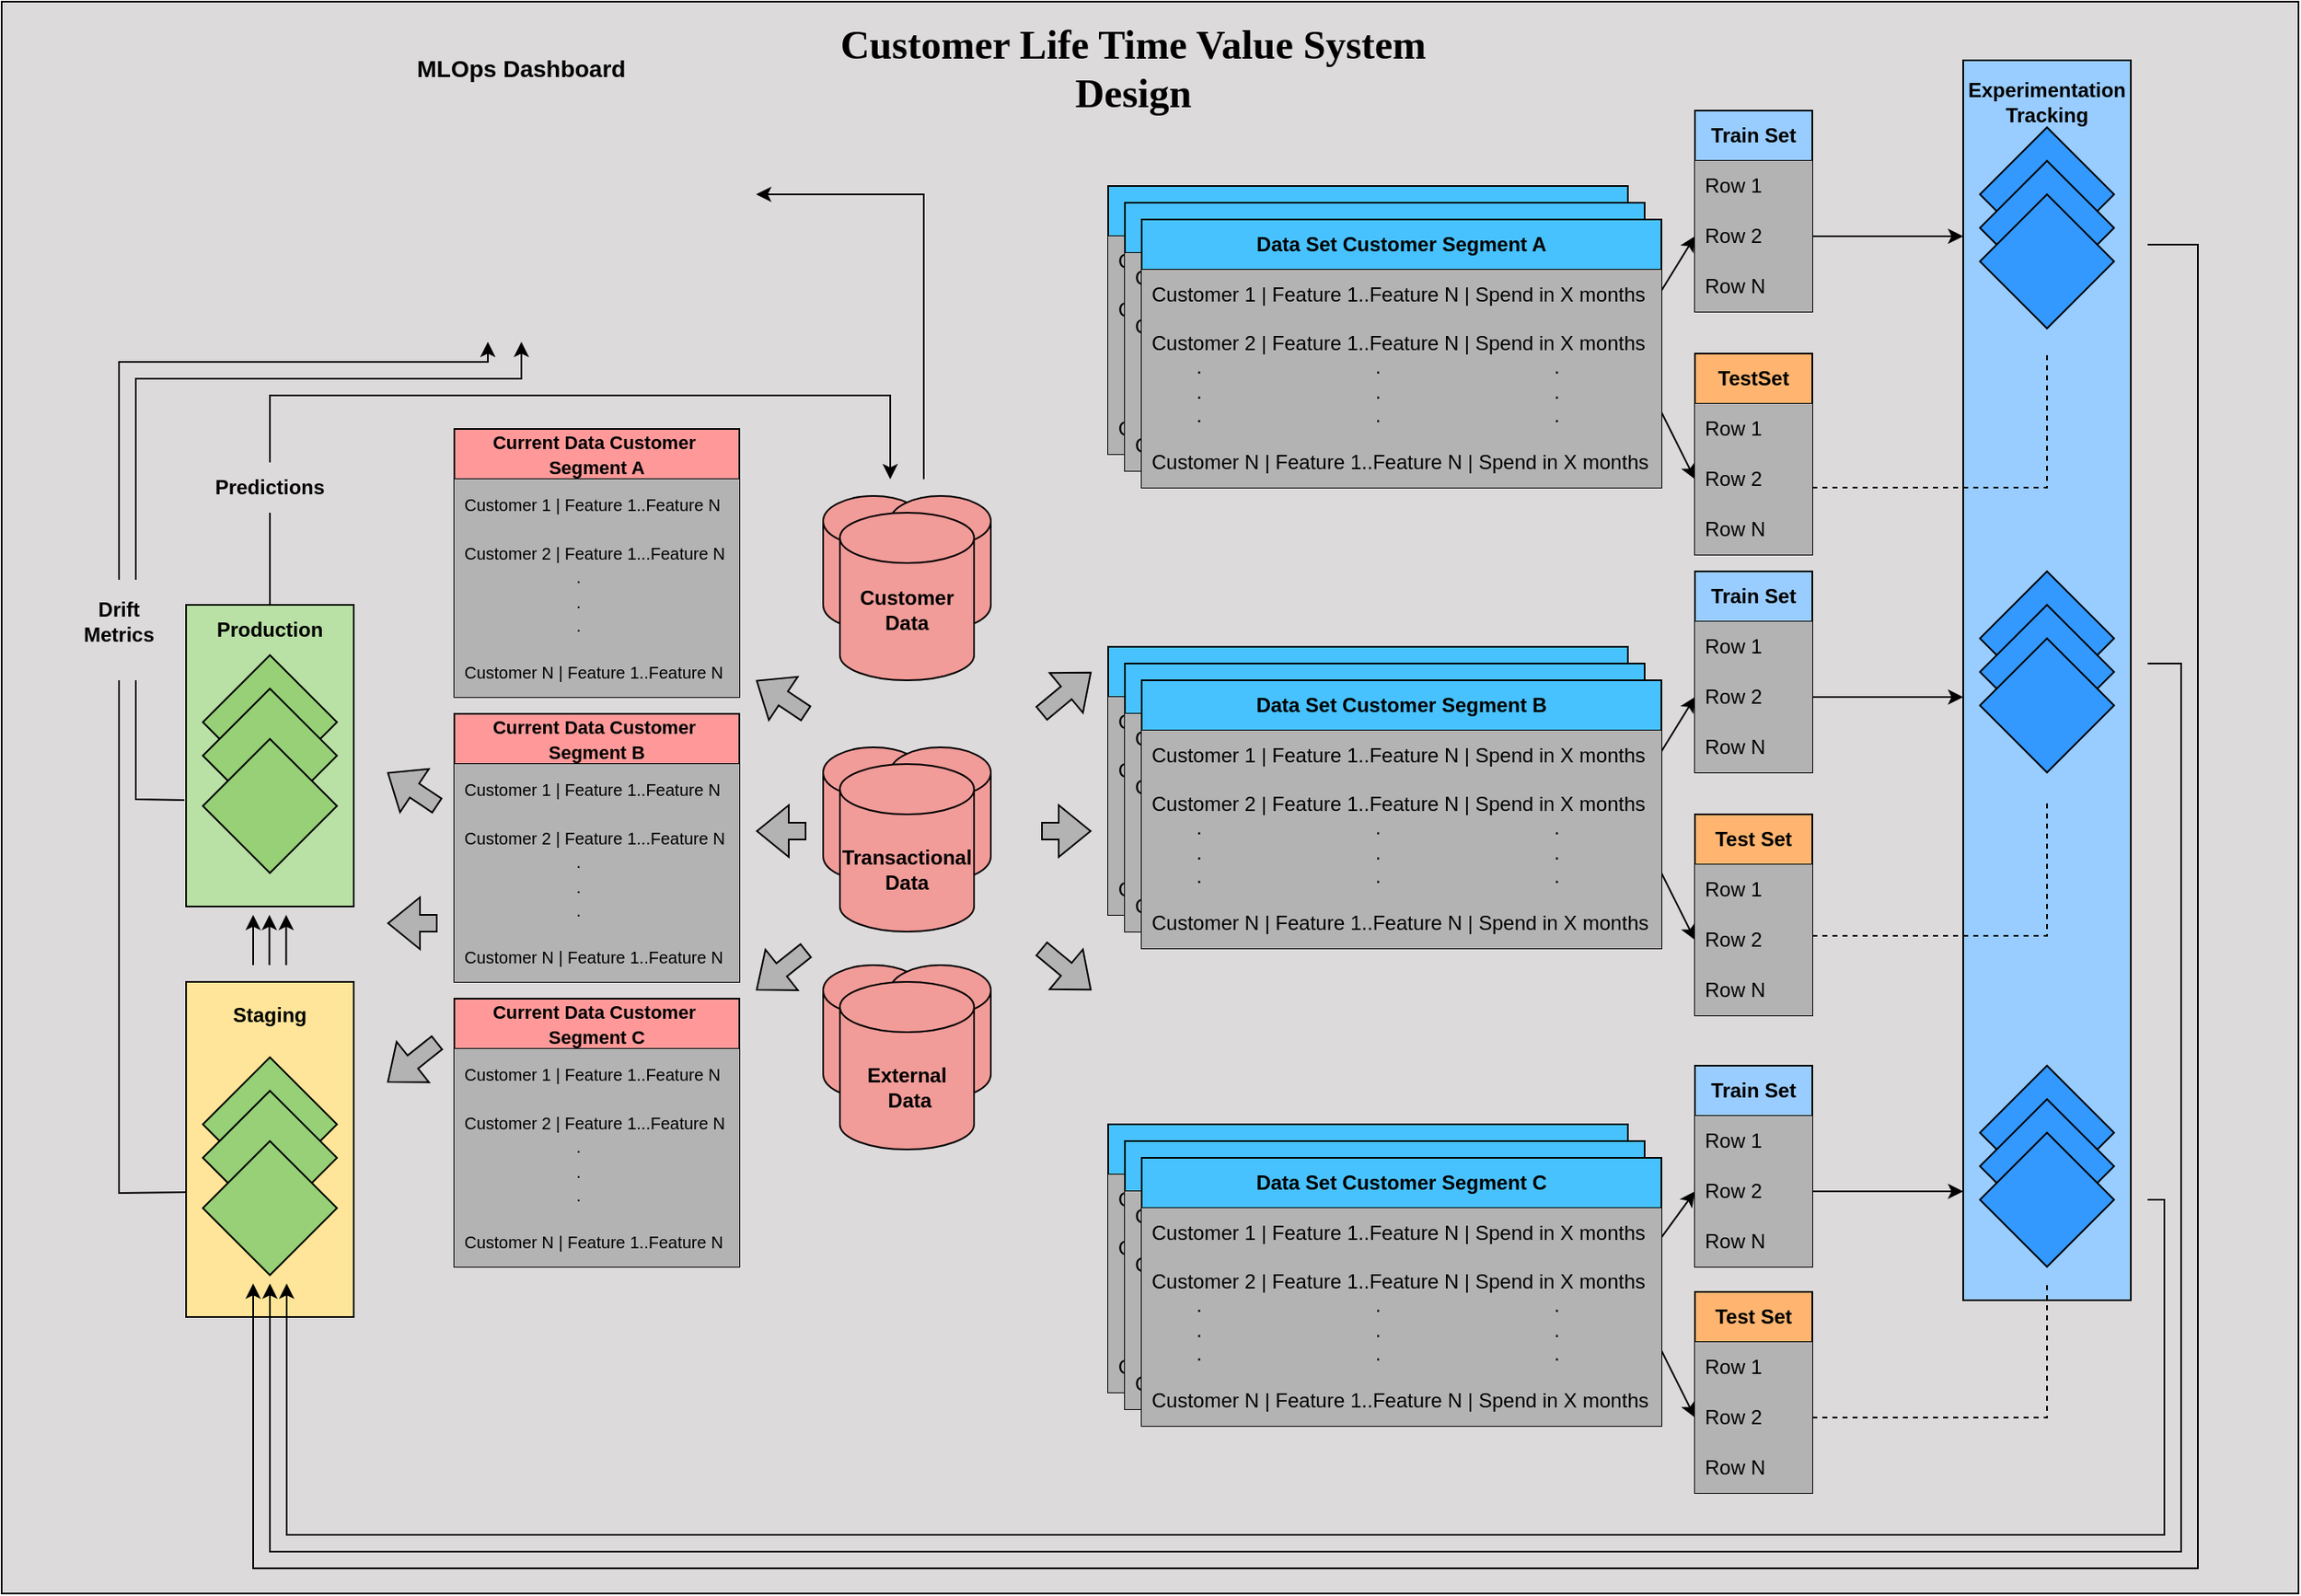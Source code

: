 <mxfile version="24.7.14">
  <diagram name="Page-1" id="lGd4Lo5ZM_9n6E0Vvopc">
    <mxGraphModel dx="2925" dy="928" grid="1" gridSize="10" guides="1" tooltips="1" connect="1" arrows="1" fold="1" page="1" pageScale="1" pageWidth="850" pageHeight="1100" math="0" shadow="0">
      <root>
        <mxCell id="0" />
        <mxCell id="1" parent="0" />
        <mxCell id="_hzz50pAHIIWiuJxTLdp-212" value="" style="rounded=0;whiteSpace=wrap;html=1;fillColor=#DCDADB;" vertex="1" parent="1">
          <mxGeometry x="-510" y="5" width="1370" height="950" as="geometry" />
        </mxCell>
        <mxCell id="_hzz50pAHIIWiuJxTLdp-193" value="" style="rounded=0;whiteSpace=wrap;html=1;fillColor=#99CCFF;" vertex="1" parent="1">
          <mxGeometry x="660" y="40" width="100" height="740" as="geometry" />
        </mxCell>
        <mxCell id="_hzz50pAHIIWiuJxTLdp-143" value="" style="rounded=0;whiteSpace=wrap;html=1;fillColor=#FFE599;" vertex="1" parent="1">
          <mxGeometry x="-400" y="590" width="100" height="200" as="geometry" />
        </mxCell>
        <mxCell id="_hzz50pAHIIWiuJxTLdp-21" value="" style="shape=cylinder3;whiteSpace=wrap;html=1;boundedLbl=1;backgroundOutline=1;size=15;fillColor=#F19C99;" vertex="1" parent="1">
          <mxGeometry x="-20" y="300" width="60" height="80" as="geometry" />
        </mxCell>
        <mxCell id="_hzz50pAHIIWiuJxTLdp-23" value="" style="shape=cylinder3;whiteSpace=wrap;html=1;boundedLbl=1;backgroundOutline=1;size=15;fillColor=#F19C99;" vertex="1" parent="1">
          <mxGeometry x="20" y="300" width="60" height="80" as="geometry" />
        </mxCell>
        <mxCell id="_hzz50pAHIIWiuJxTLdp-22" value="" style="shape=cylinder3;whiteSpace=wrap;html=1;boundedLbl=1;backgroundOutline=1;size=15;fillColor=#F19C99;" vertex="1" parent="1">
          <mxGeometry x="-10" y="310" width="80" height="100" as="geometry" />
        </mxCell>
        <mxCell id="_hzz50pAHIIWiuJxTLdp-24" value="" style="shape=cylinder3;whiteSpace=wrap;html=1;boundedLbl=1;backgroundOutline=1;size=15;fillColor=#F19C99;" vertex="1" parent="1">
          <mxGeometry x="-20" y="450" width="60" height="80" as="geometry" />
        </mxCell>
        <mxCell id="_hzz50pAHIIWiuJxTLdp-25" value="" style="shape=cylinder3;whiteSpace=wrap;html=1;boundedLbl=1;backgroundOutline=1;size=15;fillColor=#F19C99;" vertex="1" parent="1">
          <mxGeometry x="20" y="450" width="60" height="80" as="geometry" />
        </mxCell>
        <mxCell id="_hzz50pAHIIWiuJxTLdp-26" value="" style="shape=cylinder3;whiteSpace=wrap;html=1;boundedLbl=1;backgroundOutline=1;size=15;fillColor=#F19C99;" vertex="1" parent="1">
          <mxGeometry x="-10" y="460" width="80" height="100" as="geometry" />
        </mxCell>
        <mxCell id="_hzz50pAHIIWiuJxTLdp-27" value="" style="shape=cylinder3;whiteSpace=wrap;html=1;boundedLbl=1;backgroundOutline=1;size=15;fillColor=#F19C99;" vertex="1" parent="1">
          <mxGeometry x="-20" y="580" width="60" height="80" as="geometry" />
        </mxCell>
        <mxCell id="_hzz50pAHIIWiuJxTLdp-28" value="" style="shape=cylinder3;whiteSpace=wrap;html=1;boundedLbl=1;backgroundOutline=1;size=15;fillColor=#F19C99;" vertex="1" parent="1">
          <mxGeometry x="20" y="580" width="60" height="80" as="geometry" />
        </mxCell>
        <mxCell id="_hzz50pAHIIWiuJxTLdp-29" value="" style="shape=cylinder3;whiteSpace=wrap;html=1;boundedLbl=1;backgroundOutline=1;size=15;fillColor=#F19C99;" vertex="1" parent="1">
          <mxGeometry x="-10" y="590" width="80" height="100" as="geometry" />
        </mxCell>
        <mxCell id="_hzz50pAHIIWiuJxTLdp-30" value="&lt;b&gt;Customer Data&lt;/b&gt;" style="text;html=1;align=center;verticalAlign=middle;whiteSpace=wrap;rounded=0;" vertex="1" parent="1">
          <mxGeometry x="-10" y="345" width="80" height="45" as="geometry" />
        </mxCell>
        <mxCell id="_hzz50pAHIIWiuJxTLdp-31" value="&lt;b&gt;Transactional Data&lt;/b&gt;" style="text;html=1;align=center;verticalAlign=middle;whiteSpace=wrap;rounded=0;" vertex="1" parent="1">
          <mxGeometry x="-10" y="500" width="80" height="45" as="geometry" />
        </mxCell>
        <mxCell id="_hzz50pAHIIWiuJxTLdp-32" value="&lt;b&gt;External&lt;/b&gt;&lt;div&gt;&lt;b&gt;&amp;nbsp;Data&lt;/b&gt;&lt;/div&gt;" style="text;html=1;align=center;verticalAlign=middle;whiteSpace=wrap;rounded=0;" vertex="1" parent="1">
          <mxGeometry x="-10" y="630" width="80" height="45" as="geometry" />
        </mxCell>
        <mxCell id="_hzz50pAHIIWiuJxTLdp-33" value="Data Set Customer Segment B" style="swimlane;fontStyle=0;childLayout=stackLayout;horizontal=1;startSize=30;horizontalStack=0;resizeParent=1;resizeParentMax=0;resizeLast=0;collapsible=1;marginBottom=0;whiteSpace=wrap;html=1;fillColor=#47C2FF;" vertex="1" parent="1">
          <mxGeometry x="150" y="390" width="310" height="160" as="geometry" />
        </mxCell>
        <mxCell id="_hzz50pAHIIWiuJxTLdp-34" value="Customer 1 | Feature 1..Feature N | Spend in X months" style="text;strokeColor=none;fillColor=#B3B3B3;align=left;verticalAlign=middle;spacingLeft=4;spacingRight=4;overflow=hidden;points=[[0,0.5],[1,0.5]];portConstraint=eastwest;rotatable=0;whiteSpace=wrap;html=1;" vertex="1" parent="_hzz50pAHIIWiuJxTLdp-33">
          <mxGeometry y="30" width="310" height="30" as="geometry" />
        </mxCell>
        <mxCell id="_hzz50pAHIIWiuJxTLdp-35" value="Customer 2 | Feature 1..Feature N | Spend in X months&lt;div&gt;&lt;span style=&quot;white-space: pre;&quot;&gt;&#x9;&lt;/span&gt;.&lt;span style=&quot;white-space: pre;&quot;&gt;&#x9;&lt;/span&gt;&lt;span style=&quot;white-space: pre;&quot;&gt;&#x9;&lt;/span&gt;&lt;span style=&quot;white-space: pre;&quot;&gt;&#x9;&lt;/span&gt;&lt;span style=&quot;white-space: pre;&quot;&gt;&#x9;&lt;/span&gt;.&lt;span style=&quot;white-space: pre;&quot;&gt;&#x9;&lt;/span&gt;&lt;span style=&quot;white-space: pre;&quot;&gt;&#x9;&lt;/span&gt;&lt;span style=&quot;white-space: pre;&quot;&gt;&#x9;&lt;/span&gt;&lt;span style=&quot;white-space: pre;&quot;&gt;&#x9;&lt;/span&gt;.&lt;/div&gt;&lt;div&gt;&lt;span style=&quot;white-space: pre;&quot;&gt;&#x9;&lt;/span&gt;.&lt;span style=&quot;white-space: pre;&quot;&gt;&#x9;&lt;/span&gt;&lt;span style=&quot;white-space: pre;&quot;&gt;&#x9;&lt;/span&gt;&lt;span style=&quot;white-space: pre;&quot;&gt;&#x9;&lt;/span&gt;&lt;span style=&quot;white-space: pre;&quot;&gt;&#x9;&lt;/span&gt;.&lt;span style=&quot;white-space: pre;&quot;&gt;&#x9;&lt;/span&gt;&lt;span style=&quot;white-space: pre;&quot;&gt;&#x9;&lt;/span&gt;&lt;span style=&quot;white-space: pre;&quot;&gt;&#x9;&lt;/span&gt;&lt;span style=&quot;white-space: pre;&quot;&gt;&#x9;&lt;/span&gt;.&lt;/div&gt;&lt;div&gt;&lt;span style=&quot;white-space: pre;&quot;&gt;&#x9;&lt;/span&gt;.&lt;span style=&quot;white-space: pre;&quot;&gt;&#x9;&lt;/span&gt;&lt;span style=&quot;white-space: pre;&quot;&gt;&#x9;&lt;/span&gt;&lt;span style=&quot;white-space: pre;&quot;&gt;&#x9;&lt;/span&gt;&lt;span style=&quot;white-space: pre;&quot;&gt;&#x9;&lt;/span&gt;.&lt;span style=&quot;white-space: pre;&quot;&gt;&#x9;&lt;/span&gt;&lt;span style=&quot;white-space: pre;&quot;&gt;&#x9;&lt;/span&gt;&lt;span style=&quot;white-space: pre;&quot;&gt;&#x9;&lt;/span&gt;&lt;span style=&quot;white-space: pre;&quot;&gt;&#x9;&lt;/span&gt;.&lt;/div&gt;" style="text;strokeColor=none;fillColor=#B3B3B3;align=left;verticalAlign=middle;spacingLeft=4;spacingRight=4;overflow=hidden;points=[[0,0.5],[1,0.5]];portConstraint=eastwest;rotatable=0;whiteSpace=wrap;html=1;" vertex="1" parent="_hzz50pAHIIWiuJxTLdp-33">
          <mxGeometry y="60" width="310" height="70" as="geometry" />
        </mxCell>
        <mxCell id="_hzz50pAHIIWiuJxTLdp-36" value="Customer N | Feature 1..Feature N | Spend in X months" style="text;strokeColor=none;fillColor=#B3B3B3;align=left;verticalAlign=middle;spacingLeft=4;spacingRight=4;overflow=hidden;points=[[0,0.5],[1,0.5]];portConstraint=eastwest;rotatable=0;whiteSpace=wrap;html=1;" vertex="1" parent="_hzz50pAHIIWiuJxTLdp-33">
          <mxGeometry y="130" width="310" height="30" as="geometry" />
        </mxCell>
        <mxCell id="_hzz50pAHIIWiuJxTLdp-37" value="&lt;b&gt;Train Set&lt;/b&gt;" style="swimlane;fontStyle=0;childLayout=stackLayout;horizontal=1;startSize=30;horizontalStack=0;resizeParent=1;resizeParentMax=0;resizeLast=0;collapsible=1;marginBottom=0;whiteSpace=wrap;html=1;fillColor=#99CCFF;" vertex="1" parent="1">
          <mxGeometry x="500" y="345" width="70" height="120" as="geometry" />
        </mxCell>
        <mxCell id="_hzz50pAHIIWiuJxTLdp-38" value="Row 1" style="text;strokeColor=none;fillColor=#B3B3B3;align=left;verticalAlign=middle;spacingLeft=4;spacingRight=4;overflow=hidden;points=[[0,0.5],[1,0.5]];portConstraint=eastwest;rotatable=0;whiteSpace=wrap;html=1;" vertex="1" parent="_hzz50pAHIIWiuJxTLdp-37">
          <mxGeometry y="30" width="70" height="30" as="geometry" />
        </mxCell>
        <mxCell id="_hzz50pAHIIWiuJxTLdp-39" value="Row 2" style="text;strokeColor=none;fillColor=#B3B3B3;align=left;verticalAlign=middle;spacingLeft=4;spacingRight=4;overflow=hidden;points=[[0,0.5],[1,0.5]];portConstraint=eastwest;rotatable=0;whiteSpace=wrap;html=1;" vertex="1" parent="_hzz50pAHIIWiuJxTLdp-37">
          <mxGeometry y="60" width="70" height="30" as="geometry" />
        </mxCell>
        <mxCell id="_hzz50pAHIIWiuJxTLdp-40" value="Row N" style="text;strokeColor=none;fillColor=#B3B3B3;align=left;verticalAlign=middle;spacingLeft=4;spacingRight=4;overflow=hidden;points=[[0,0.5],[1,0.5]];portConstraint=eastwest;rotatable=0;whiteSpace=wrap;html=1;" vertex="1" parent="_hzz50pAHIIWiuJxTLdp-37">
          <mxGeometry y="90" width="70" height="30" as="geometry" />
        </mxCell>
        <mxCell id="_hzz50pAHIIWiuJxTLdp-41" value="&lt;b&gt;Test Set&lt;/b&gt;" style="swimlane;fontStyle=0;childLayout=stackLayout;horizontal=1;startSize=30;horizontalStack=0;resizeParent=1;resizeParentMax=0;resizeLast=0;collapsible=1;marginBottom=0;whiteSpace=wrap;html=1;fillColor=#FFB570;" vertex="1" parent="1">
          <mxGeometry x="500" y="490" width="70" height="120" as="geometry" />
        </mxCell>
        <mxCell id="_hzz50pAHIIWiuJxTLdp-42" value="Row 1" style="text;strokeColor=none;fillColor=#B3B3B3;align=left;verticalAlign=middle;spacingLeft=4;spacingRight=4;overflow=hidden;points=[[0,0.5],[1,0.5]];portConstraint=eastwest;rotatable=0;whiteSpace=wrap;html=1;" vertex="1" parent="_hzz50pAHIIWiuJxTLdp-41">
          <mxGeometry y="30" width="70" height="30" as="geometry" />
        </mxCell>
        <mxCell id="_hzz50pAHIIWiuJxTLdp-43" value="Row 2" style="text;strokeColor=none;fillColor=#B3B3B3;align=left;verticalAlign=middle;spacingLeft=4;spacingRight=4;overflow=hidden;points=[[0,0.5],[1,0.5]];portConstraint=eastwest;rotatable=0;whiteSpace=wrap;html=1;" vertex="1" parent="_hzz50pAHIIWiuJxTLdp-41">
          <mxGeometry y="60" width="70" height="30" as="geometry" />
        </mxCell>
        <mxCell id="_hzz50pAHIIWiuJxTLdp-44" value="Row N" style="text;strokeColor=none;fillColor=#B3B3B3;align=left;verticalAlign=middle;spacingLeft=4;spacingRight=4;overflow=hidden;points=[[0,0.5],[1,0.5]];portConstraint=eastwest;rotatable=0;whiteSpace=wrap;html=1;" vertex="1" parent="_hzz50pAHIIWiuJxTLdp-41">
          <mxGeometry y="90" width="70" height="30" as="geometry" />
        </mxCell>
        <mxCell id="_hzz50pAHIIWiuJxTLdp-45" value="" style="endArrow=classic;html=1;rounded=0;exitX=1;exitY=0.5;exitDx=0;exitDy=0;entryX=0;entryY=0.5;entryDx=0;entryDy=0;" edge="1" parent="1" source="_hzz50pAHIIWiuJxTLdp-35" target="_hzz50pAHIIWiuJxTLdp-39">
          <mxGeometry width="50" height="50" relative="1" as="geometry">
            <mxPoint x="340" y="500" as="sourcePoint" />
            <mxPoint x="390" y="450" as="targetPoint" />
          </mxGeometry>
        </mxCell>
        <mxCell id="_hzz50pAHIIWiuJxTLdp-46" value="" style="endArrow=classic;html=1;rounded=0;exitX=1;exitY=0.5;exitDx=0;exitDy=0;entryX=0;entryY=0.5;entryDx=0;entryDy=0;" edge="1" parent="1" source="_hzz50pAHIIWiuJxTLdp-35" target="_hzz50pAHIIWiuJxTLdp-43">
          <mxGeometry width="50" height="50" relative="1" as="geometry">
            <mxPoint x="470" y="495" as="sourcePoint" />
            <mxPoint x="510" y="430" as="targetPoint" />
          </mxGeometry>
        </mxCell>
        <mxCell id="_hzz50pAHIIWiuJxTLdp-47" value="Data Set Customer Segment C" style="swimlane;fontStyle=0;childLayout=stackLayout;horizontal=1;startSize=30;horizontalStack=0;resizeParent=1;resizeParentMax=0;resizeLast=0;collapsible=1;marginBottom=0;whiteSpace=wrap;html=1;fillColor=#47C2FF;" vertex="1" parent="1">
          <mxGeometry x="150" y="675" width="310" height="160" as="geometry" />
        </mxCell>
        <mxCell id="_hzz50pAHIIWiuJxTLdp-48" value="Customer 1 | Feature 1..Feature N | Spend in X months" style="text;strokeColor=none;fillColor=#B3B3B3;align=left;verticalAlign=middle;spacingLeft=4;spacingRight=4;overflow=hidden;points=[[0,0.5],[1,0.5]];portConstraint=eastwest;rotatable=0;whiteSpace=wrap;html=1;" vertex="1" parent="_hzz50pAHIIWiuJxTLdp-47">
          <mxGeometry y="30" width="310" height="30" as="geometry" />
        </mxCell>
        <mxCell id="_hzz50pAHIIWiuJxTLdp-49" value="Customer 2 | Feature 1..Feature N | Spend in X months&lt;div&gt;&lt;span style=&quot;white-space: pre;&quot;&gt;&#x9;&lt;/span&gt;.&lt;span style=&quot;white-space: pre;&quot;&gt;&#x9;&lt;/span&gt;&lt;span style=&quot;white-space: pre;&quot;&gt;&#x9;&lt;/span&gt;&lt;span style=&quot;white-space: pre;&quot;&gt;&#x9;&lt;/span&gt;&lt;span style=&quot;white-space: pre;&quot;&gt;&#x9;&lt;/span&gt;.&lt;span style=&quot;white-space: pre;&quot;&gt;&#x9;&lt;/span&gt;&lt;span style=&quot;white-space: pre;&quot;&gt;&#x9;&lt;/span&gt;&lt;span style=&quot;white-space: pre;&quot;&gt;&#x9;&lt;/span&gt;&lt;span style=&quot;white-space: pre;&quot;&gt;&#x9;&lt;/span&gt;.&lt;/div&gt;&lt;div&gt;&lt;span style=&quot;white-space: pre;&quot;&gt;&#x9;&lt;/span&gt;.&lt;span style=&quot;white-space: pre;&quot;&gt;&#x9;&lt;/span&gt;&lt;span style=&quot;white-space: pre;&quot;&gt;&#x9;&lt;/span&gt;&lt;span style=&quot;white-space: pre;&quot;&gt;&#x9;&lt;/span&gt;&lt;span style=&quot;white-space: pre;&quot;&gt;&#x9;&lt;/span&gt;.&lt;span style=&quot;white-space: pre;&quot;&gt;&#x9;&lt;/span&gt;&lt;span style=&quot;white-space: pre;&quot;&gt;&#x9;&lt;/span&gt;&lt;span style=&quot;white-space: pre;&quot;&gt;&#x9;&lt;/span&gt;&lt;span style=&quot;white-space: pre;&quot;&gt;&#x9;&lt;/span&gt;.&lt;/div&gt;&lt;div&gt;&lt;span style=&quot;white-space: pre;&quot;&gt;&#x9;&lt;/span&gt;.&lt;span style=&quot;white-space: pre;&quot;&gt;&#x9;&lt;/span&gt;&lt;span style=&quot;white-space: pre;&quot;&gt;&#x9;&lt;/span&gt;&lt;span style=&quot;white-space: pre;&quot;&gt;&#x9;&lt;/span&gt;&lt;span style=&quot;white-space: pre;&quot;&gt;&#x9;&lt;/span&gt;.&lt;span style=&quot;white-space: pre;&quot;&gt;&#x9;&lt;/span&gt;&lt;span style=&quot;white-space: pre;&quot;&gt;&#x9;&lt;/span&gt;&lt;span style=&quot;white-space: pre;&quot;&gt;&#x9;&lt;/span&gt;&lt;span style=&quot;white-space: pre;&quot;&gt;&#x9;&lt;/span&gt;.&lt;/div&gt;" style="text;strokeColor=none;fillColor=#B3B3B3;align=left;verticalAlign=middle;spacingLeft=4;spacingRight=4;overflow=hidden;points=[[0,0.5],[1,0.5]];portConstraint=eastwest;rotatable=0;whiteSpace=wrap;html=1;" vertex="1" parent="_hzz50pAHIIWiuJxTLdp-47">
          <mxGeometry y="60" width="310" height="70" as="geometry" />
        </mxCell>
        <mxCell id="_hzz50pAHIIWiuJxTLdp-50" value="Customer N | Feature 1..Feature N | Spend in X months" style="text;strokeColor=none;fillColor=#B3B3B3;align=left;verticalAlign=middle;spacingLeft=4;spacingRight=4;overflow=hidden;points=[[0,0.5],[1,0.5]];portConstraint=eastwest;rotatable=0;whiteSpace=wrap;html=1;" vertex="1" parent="_hzz50pAHIIWiuJxTLdp-47">
          <mxGeometry y="130" width="310" height="30" as="geometry" />
        </mxCell>
        <mxCell id="_hzz50pAHIIWiuJxTLdp-51" value="&lt;b&gt;Train Set&lt;/b&gt;" style="swimlane;fontStyle=0;childLayout=stackLayout;horizontal=1;startSize=30;horizontalStack=0;resizeParent=1;resizeParentMax=0;resizeLast=0;collapsible=1;marginBottom=0;whiteSpace=wrap;html=1;fillColor=#99CCFF;" vertex="1" parent="1">
          <mxGeometry x="500" y="640" width="70" height="120" as="geometry" />
        </mxCell>
        <mxCell id="_hzz50pAHIIWiuJxTLdp-52" value="Row 1" style="text;strokeColor=none;fillColor=#B3B3B3;align=left;verticalAlign=middle;spacingLeft=4;spacingRight=4;overflow=hidden;points=[[0,0.5],[1,0.5]];portConstraint=eastwest;rotatable=0;whiteSpace=wrap;html=1;" vertex="1" parent="_hzz50pAHIIWiuJxTLdp-51">
          <mxGeometry y="30" width="70" height="30" as="geometry" />
        </mxCell>
        <mxCell id="_hzz50pAHIIWiuJxTLdp-53" value="Row 2" style="text;strokeColor=none;fillColor=#B3B3B3;align=left;verticalAlign=middle;spacingLeft=4;spacingRight=4;overflow=hidden;points=[[0,0.5],[1,0.5]];portConstraint=eastwest;rotatable=0;whiteSpace=wrap;html=1;" vertex="1" parent="_hzz50pAHIIWiuJxTLdp-51">
          <mxGeometry y="60" width="70" height="30" as="geometry" />
        </mxCell>
        <mxCell id="_hzz50pAHIIWiuJxTLdp-54" value="Row N" style="text;strokeColor=none;fillColor=#B3B3B3;align=left;verticalAlign=middle;spacingLeft=4;spacingRight=4;overflow=hidden;points=[[0,0.5],[1,0.5]];portConstraint=eastwest;rotatable=0;whiteSpace=wrap;html=1;" vertex="1" parent="_hzz50pAHIIWiuJxTLdp-51">
          <mxGeometry y="90" width="70" height="30" as="geometry" />
        </mxCell>
        <mxCell id="_hzz50pAHIIWiuJxTLdp-55" value="&lt;b&gt;Test Set&lt;/b&gt;" style="swimlane;fontStyle=0;childLayout=stackLayout;horizontal=1;startSize=30;horizontalStack=0;resizeParent=1;resizeParentMax=0;resizeLast=0;collapsible=1;marginBottom=0;whiteSpace=wrap;html=1;fillColor=#FFB570;" vertex="1" parent="1">
          <mxGeometry x="500" y="775" width="70" height="120" as="geometry" />
        </mxCell>
        <mxCell id="_hzz50pAHIIWiuJxTLdp-56" value="Row 1" style="text;strokeColor=none;fillColor=#B3B3B3;align=left;verticalAlign=middle;spacingLeft=4;spacingRight=4;overflow=hidden;points=[[0,0.5],[1,0.5]];portConstraint=eastwest;rotatable=0;whiteSpace=wrap;html=1;" vertex="1" parent="_hzz50pAHIIWiuJxTLdp-55">
          <mxGeometry y="30" width="70" height="30" as="geometry" />
        </mxCell>
        <mxCell id="_hzz50pAHIIWiuJxTLdp-57" value="Row 2" style="text;strokeColor=none;fillColor=#B3B3B3;align=left;verticalAlign=middle;spacingLeft=4;spacingRight=4;overflow=hidden;points=[[0,0.5],[1,0.5]];portConstraint=eastwest;rotatable=0;whiteSpace=wrap;html=1;" vertex="1" parent="_hzz50pAHIIWiuJxTLdp-55">
          <mxGeometry y="60" width="70" height="30" as="geometry" />
        </mxCell>
        <mxCell id="_hzz50pAHIIWiuJxTLdp-58" value="Row N" style="text;strokeColor=none;fillColor=#B3B3B3;align=left;verticalAlign=middle;spacingLeft=4;spacingRight=4;overflow=hidden;points=[[0,0.5],[1,0.5]];portConstraint=eastwest;rotatable=0;whiteSpace=wrap;html=1;" vertex="1" parent="_hzz50pAHIIWiuJxTLdp-55">
          <mxGeometry y="90" width="70" height="30" as="geometry" />
        </mxCell>
        <mxCell id="_hzz50pAHIIWiuJxTLdp-59" value="" style="endArrow=classic;html=1;rounded=0;exitX=1;exitY=0.5;exitDx=0;exitDy=0;entryX=0;entryY=0.5;entryDx=0;entryDy=0;" edge="1" parent="1" source="_hzz50pAHIIWiuJxTLdp-49" target="_hzz50pAHIIWiuJxTLdp-53">
          <mxGeometry width="50" height="50" relative="1" as="geometry">
            <mxPoint x="340" y="785" as="sourcePoint" />
            <mxPoint x="390" y="735" as="targetPoint" />
          </mxGeometry>
        </mxCell>
        <mxCell id="_hzz50pAHIIWiuJxTLdp-60" value="" style="endArrow=classic;html=1;rounded=0;exitX=1;exitY=0.5;exitDx=0;exitDy=0;entryX=0;entryY=0.5;entryDx=0;entryDy=0;" edge="1" parent="1" source="_hzz50pAHIIWiuJxTLdp-49" target="_hzz50pAHIIWiuJxTLdp-57">
          <mxGeometry width="50" height="50" relative="1" as="geometry">
            <mxPoint x="470" y="780" as="sourcePoint" />
            <mxPoint x="510" y="715" as="targetPoint" />
          </mxGeometry>
        </mxCell>
        <mxCell id="_hzz50pAHIIWiuJxTLdp-61" value="Data Set Customer Segment A" style="swimlane;fontStyle=0;childLayout=stackLayout;horizontal=1;startSize=30;horizontalStack=0;resizeParent=1;resizeParentMax=0;resizeLast=0;collapsible=1;marginBottom=0;whiteSpace=wrap;html=1;shadow=0;fillColor=#47C2FF;" vertex="1" parent="1">
          <mxGeometry x="150" y="115" width="310" height="160" as="geometry" />
        </mxCell>
        <mxCell id="_hzz50pAHIIWiuJxTLdp-62" value="Customer 1 | Feature 1..Feature N | Spend in X months" style="text;strokeColor=none;fillColor=#B3B3B3;align=left;verticalAlign=middle;spacingLeft=4;spacingRight=4;overflow=hidden;points=[[0,0.5],[1,0.5]];portConstraint=eastwest;rotatable=0;whiteSpace=wrap;html=1;" vertex="1" parent="_hzz50pAHIIWiuJxTLdp-61">
          <mxGeometry y="30" width="310" height="30" as="geometry" />
        </mxCell>
        <mxCell id="_hzz50pAHIIWiuJxTLdp-63" value="Customer 2 | Feature 1..Feature N | Spend in X months&lt;div&gt;&lt;span style=&quot;white-space: pre;&quot;&gt;&#x9;&lt;/span&gt;.&lt;span style=&quot;white-space: pre;&quot;&gt;&#x9;&lt;/span&gt;&lt;span style=&quot;white-space: pre;&quot;&gt;&#x9;&lt;/span&gt;&lt;span style=&quot;white-space: pre;&quot;&gt;&#x9;&lt;/span&gt;&lt;span style=&quot;white-space: pre;&quot;&gt;&#x9;&lt;/span&gt;.&lt;span style=&quot;white-space: pre;&quot;&gt;&#x9;&lt;/span&gt;&lt;span style=&quot;white-space: pre;&quot;&gt;&#x9;&lt;/span&gt;&lt;span style=&quot;white-space: pre;&quot;&gt;&#x9;&lt;/span&gt;&lt;span style=&quot;white-space: pre;&quot;&gt;&#x9;&lt;/span&gt;.&lt;/div&gt;&lt;div&gt;&lt;span style=&quot;white-space: pre;&quot;&gt;&#x9;&lt;/span&gt;.&lt;span style=&quot;white-space: pre;&quot;&gt;&#x9;&lt;/span&gt;&lt;span style=&quot;white-space: pre;&quot;&gt;&#x9;&lt;/span&gt;&lt;span style=&quot;white-space: pre;&quot;&gt;&#x9;&lt;/span&gt;&lt;span style=&quot;white-space: pre;&quot;&gt;&#x9;&lt;/span&gt;.&lt;span style=&quot;white-space: pre;&quot;&gt;&#x9;&lt;/span&gt;&lt;span style=&quot;white-space: pre;&quot;&gt;&#x9;&lt;/span&gt;&lt;span style=&quot;white-space: pre;&quot;&gt;&#x9;&lt;/span&gt;&lt;span style=&quot;white-space: pre;&quot;&gt;&#x9;&lt;/span&gt;.&lt;/div&gt;&lt;div&gt;&lt;span style=&quot;white-space: pre;&quot;&gt;&#x9;&lt;/span&gt;.&lt;span style=&quot;white-space: pre;&quot;&gt;&#x9;&lt;/span&gt;&lt;span style=&quot;white-space: pre;&quot;&gt;&#x9;&lt;/span&gt;&lt;span style=&quot;white-space: pre;&quot;&gt;&#x9;&lt;/span&gt;&lt;span style=&quot;white-space: pre;&quot;&gt;&#x9;&lt;/span&gt;.&lt;span style=&quot;white-space: pre;&quot;&gt;&#x9;&lt;/span&gt;&lt;span style=&quot;white-space: pre;&quot;&gt;&#x9;&lt;/span&gt;&lt;span style=&quot;white-space: pre;&quot;&gt;&#x9;&lt;/span&gt;&lt;span style=&quot;white-space: pre;&quot;&gt;&#x9;&lt;/span&gt;.&lt;/div&gt;" style="text;strokeColor=none;fillColor=#B3B3B3;align=left;verticalAlign=middle;spacingLeft=4;spacingRight=4;overflow=hidden;points=[[0,0.5],[1,0.5]];portConstraint=eastwest;rotatable=0;whiteSpace=wrap;html=1;" vertex="1" parent="_hzz50pAHIIWiuJxTLdp-61">
          <mxGeometry y="60" width="310" height="70" as="geometry" />
        </mxCell>
        <mxCell id="_hzz50pAHIIWiuJxTLdp-64" value="Customer N | Feature 1..Feature N | Spend in X months" style="text;strokeColor=none;fillColor=#B3B3B3;align=left;verticalAlign=middle;spacingLeft=4;spacingRight=4;overflow=hidden;points=[[0,0.5],[1,0.5]];portConstraint=eastwest;rotatable=0;whiteSpace=wrap;html=1;" vertex="1" parent="_hzz50pAHIIWiuJxTLdp-61">
          <mxGeometry y="130" width="310" height="30" as="geometry" />
        </mxCell>
        <mxCell id="_hzz50pAHIIWiuJxTLdp-65" value="&lt;b&gt;Train Set&lt;/b&gt;" style="swimlane;fontStyle=0;childLayout=stackLayout;horizontal=1;startSize=30;horizontalStack=0;resizeParent=1;resizeParentMax=0;resizeLast=0;collapsible=1;marginBottom=0;whiteSpace=wrap;html=1;fillColor=#99CCFF;" vertex="1" parent="1">
          <mxGeometry x="500" y="70" width="70" height="120" as="geometry" />
        </mxCell>
        <mxCell id="_hzz50pAHIIWiuJxTLdp-66" value="Row 1" style="text;strokeColor=none;fillColor=#B3B3B3;align=left;verticalAlign=middle;spacingLeft=4;spacingRight=4;overflow=hidden;points=[[0,0.5],[1,0.5]];portConstraint=eastwest;rotatable=0;whiteSpace=wrap;html=1;" vertex="1" parent="_hzz50pAHIIWiuJxTLdp-65">
          <mxGeometry y="30" width="70" height="30" as="geometry" />
        </mxCell>
        <mxCell id="_hzz50pAHIIWiuJxTLdp-67" value="Row 2" style="text;strokeColor=none;fillColor=#B3B3B3;align=left;verticalAlign=middle;spacingLeft=4;spacingRight=4;overflow=hidden;points=[[0,0.5],[1,0.5]];portConstraint=eastwest;rotatable=0;whiteSpace=wrap;html=1;" vertex="1" parent="_hzz50pAHIIWiuJxTLdp-65">
          <mxGeometry y="60" width="70" height="30" as="geometry" />
        </mxCell>
        <mxCell id="_hzz50pAHIIWiuJxTLdp-68" value="Row N" style="text;strokeColor=none;fillColor=#B3B3B3;align=left;verticalAlign=middle;spacingLeft=4;spacingRight=4;overflow=hidden;points=[[0,0.5],[1,0.5]];portConstraint=eastwest;rotatable=0;whiteSpace=wrap;html=1;" vertex="1" parent="_hzz50pAHIIWiuJxTLdp-65">
          <mxGeometry y="90" width="70" height="30" as="geometry" />
        </mxCell>
        <mxCell id="_hzz50pAHIIWiuJxTLdp-69" value="&lt;b&gt;TestSet&lt;/b&gt;" style="swimlane;fontStyle=0;childLayout=stackLayout;horizontal=1;startSize=30;horizontalStack=0;resizeParent=1;resizeParentMax=0;resizeLast=0;collapsible=1;marginBottom=0;whiteSpace=wrap;html=1;fillColor=#FFB570;" vertex="1" parent="1">
          <mxGeometry x="500" y="215" width="70" height="120" as="geometry" />
        </mxCell>
        <mxCell id="_hzz50pAHIIWiuJxTLdp-70" value="Row 1" style="text;strokeColor=none;fillColor=#B3B3B3;align=left;verticalAlign=middle;spacingLeft=4;spacingRight=4;overflow=hidden;points=[[0,0.5],[1,0.5]];portConstraint=eastwest;rotatable=0;whiteSpace=wrap;html=1;" vertex="1" parent="_hzz50pAHIIWiuJxTLdp-69">
          <mxGeometry y="30" width="70" height="30" as="geometry" />
        </mxCell>
        <mxCell id="_hzz50pAHIIWiuJxTLdp-71" value="Row 2" style="text;strokeColor=none;fillColor=#B3B3B3;align=left;verticalAlign=middle;spacingLeft=4;spacingRight=4;overflow=hidden;points=[[0,0.5],[1,0.5]];portConstraint=eastwest;rotatable=0;whiteSpace=wrap;html=1;" vertex="1" parent="_hzz50pAHIIWiuJxTLdp-69">
          <mxGeometry y="60" width="70" height="30" as="geometry" />
        </mxCell>
        <mxCell id="_hzz50pAHIIWiuJxTLdp-72" value="Row N" style="text;strokeColor=none;fillColor=#B3B3B3;align=left;verticalAlign=middle;spacingLeft=4;spacingRight=4;overflow=hidden;points=[[0,0.5],[1,0.5]];portConstraint=eastwest;rotatable=0;whiteSpace=wrap;html=1;" vertex="1" parent="_hzz50pAHIIWiuJxTLdp-69">
          <mxGeometry y="90" width="70" height="30" as="geometry" />
        </mxCell>
        <mxCell id="_hzz50pAHIIWiuJxTLdp-73" value="" style="endArrow=classic;html=1;rounded=0;exitX=1;exitY=0.5;exitDx=0;exitDy=0;entryX=0;entryY=0.5;entryDx=0;entryDy=0;" edge="1" parent="1" source="_hzz50pAHIIWiuJxTLdp-63" target="_hzz50pAHIIWiuJxTLdp-67">
          <mxGeometry width="50" height="50" relative="1" as="geometry">
            <mxPoint x="340" y="225" as="sourcePoint" />
            <mxPoint x="390" y="175" as="targetPoint" />
          </mxGeometry>
        </mxCell>
        <mxCell id="_hzz50pAHIIWiuJxTLdp-74" value="" style="endArrow=classic;html=1;rounded=0;exitX=1;exitY=0.5;exitDx=0;exitDy=0;entryX=0;entryY=0.5;entryDx=0;entryDy=0;" edge="1" parent="1" source="_hzz50pAHIIWiuJxTLdp-63" target="_hzz50pAHIIWiuJxTLdp-71">
          <mxGeometry width="50" height="50" relative="1" as="geometry">
            <mxPoint x="470" y="220" as="sourcePoint" />
            <mxPoint x="510" y="155" as="targetPoint" />
          </mxGeometry>
        </mxCell>
        <mxCell id="_hzz50pAHIIWiuJxTLdp-81" value="" style="rhombus;whiteSpace=wrap;html=1;fillColor=#3399FF;" vertex="1" parent="1">
          <mxGeometry x="670" y="80" width="80" height="80" as="geometry" />
        </mxCell>
        <mxCell id="_hzz50pAHIIWiuJxTLdp-82" value="" style="rhombus;whiteSpace=wrap;html=1;fillColor=#3399FF;" vertex="1" parent="1">
          <mxGeometry x="670" y="100" width="80" height="80" as="geometry" />
        </mxCell>
        <mxCell id="_hzz50pAHIIWiuJxTLdp-83" value="" style="rhombus;whiteSpace=wrap;html=1;fillColor=#3399FF;" vertex="1" parent="1">
          <mxGeometry x="670" y="120" width="80" height="80" as="geometry" />
        </mxCell>
        <mxCell id="_hzz50pAHIIWiuJxTLdp-84" value="" style="rhombus;whiteSpace=wrap;html=1;fillColor=#3399FF;" vertex="1" parent="1">
          <mxGeometry x="670" y="345" width="80" height="80" as="geometry" />
        </mxCell>
        <mxCell id="_hzz50pAHIIWiuJxTLdp-85" value="" style="rhombus;whiteSpace=wrap;html=1;fillColor=#3399FF;" vertex="1" parent="1">
          <mxGeometry x="670" y="365" width="80" height="80" as="geometry" />
        </mxCell>
        <mxCell id="_hzz50pAHIIWiuJxTLdp-86" value="" style="rhombus;whiteSpace=wrap;html=1;fillColor=#3399FF;" vertex="1" parent="1">
          <mxGeometry x="670" y="385" width="80" height="80" as="geometry" />
        </mxCell>
        <mxCell id="_hzz50pAHIIWiuJxTLdp-87" value="" style="rhombus;whiteSpace=wrap;html=1;fillColor=#3399FF;" vertex="1" parent="1">
          <mxGeometry x="670" y="640" width="80" height="80" as="geometry" />
        </mxCell>
        <mxCell id="_hzz50pAHIIWiuJxTLdp-88" value="" style="rhombus;whiteSpace=wrap;html=1;fillColor=#3399FF;" vertex="1" parent="1">
          <mxGeometry x="670" y="660" width="80" height="80" as="geometry" />
        </mxCell>
        <mxCell id="_hzz50pAHIIWiuJxTLdp-89" value="" style="rhombus;whiteSpace=wrap;html=1;fillColor=#3399FF;" vertex="1" parent="1">
          <mxGeometry x="670" y="680" width="80" height="80" as="geometry" />
        </mxCell>
        <mxCell id="_hzz50pAHIIWiuJxTLdp-90" value="" style="endArrow=classic;html=1;rounded=0;exitX=1;exitY=0.5;exitDx=0;exitDy=0;" edge="1" parent="1" source="_hzz50pAHIIWiuJxTLdp-67">
          <mxGeometry width="50" height="50" relative="1" as="geometry">
            <mxPoint x="840" y="520" as="sourcePoint" />
            <mxPoint x="660" y="145" as="targetPoint" />
          </mxGeometry>
        </mxCell>
        <mxCell id="_hzz50pAHIIWiuJxTLdp-91" value="" style="endArrow=classic;html=1;rounded=0;exitX=1;exitY=0.5;exitDx=0;exitDy=0;" edge="1" parent="1" source="_hzz50pAHIIWiuJxTLdp-39">
          <mxGeometry width="50" height="50" relative="1" as="geometry">
            <mxPoint x="570" y="410" as="sourcePoint" />
            <mxPoint x="660" y="420" as="targetPoint" />
          </mxGeometry>
        </mxCell>
        <mxCell id="_hzz50pAHIIWiuJxTLdp-92" value="" style="endArrow=classic;html=1;rounded=0;exitX=1;exitY=0.5;exitDx=0;exitDy=0;" edge="1" parent="1" source="_hzz50pAHIIWiuJxTLdp-53">
          <mxGeometry width="50" height="50" relative="1" as="geometry">
            <mxPoint x="580" y="710" as="sourcePoint" />
            <mxPoint x="660" y="715" as="targetPoint" />
          </mxGeometry>
        </mxCell>
        <mxCell id="_hzz50pAHIIWiuJxTLdp-97" value="" style="endArrow=none;dashed=1;html=1;rounded=0;exitX=1;exitY=0.5;exitDx=0;exitDy=0;" edge="1" parent="1" source="_hzz50pAHIIWiuJxTLdp-57">
          <mxGeometry width="50" height="50" relative="1" as="geometry">
            <mxPoint x="840" y="640" as="sourcePoint" />
            <mxPoint x="710" y="770" as="targetPoint" />
            <Array as="points">
              <mxPoint x="710" y="850" />
            </Array>
          </mxGeometry>
        </mxCell>
        <mxCell id="_hzz50pAHIIWiuJxTLdp-98" value="" style="endArrow=none;dashed=1;html=1;rounded=0;exitX=1;exitY=0.5;exitDx=0;exitDy=0;" edge="1" parent="1">
          <mxGeometry width="50" height="50" relative="1" as="geometry">
            <mxPoint x="570" y="562.5" as="sourcePoint" />
            <mxPoint x="710" y="482.5" as="targetPoint" />
            <Array as="points">
              <mxPoint x="710" y="562.5" />
            </Array>
          </mxGeometry>
        </mxCell>
        <mxCell id="_hzz50pAHIIWiuJxTLdp-99" value="" style="endArrow=none;dashed=1;html=1;rounded=0;exitX=1;exitY=0.5;exitDx=0;exitDy=0;" edge="1" parent="1">
          <mxGeometry width="50" height="50" relative="1" as="geometry">
            <mxPoint x="570" y="295" as="sourcePoint" />
            <mxPoint x="710" y="215" as="targetPoint" />
            <Array as="points">
              <mxPoint x="710" y="295" />
            </Array>
          </mxGeometry>
        </mxCell>
        <mxCell id="_hzz50pAHIIWiuJxTLdp-101" value="" style="endArrow=classic;html=1;rounded=0;" edge="1" parent="1">
          <mxGeometry width="50" height="50" relative="1" as="geometry">
            <mxPoint x="770" y="720" as="sourcePoint" />
            <mxPoint x="-340" y="770" as="targetPoint" />
            <Array as="points">
              <mxPoint x="780" y="720" />
              <mxPoint x="780" y="920" />
              <mxPoint x="-340" y="920" />
            </Array>
          </mxGeometry>
        </mxCell>
        <mxCell id="_hzz50pAHIIWiuJxTLdp-102" value="" style="endArrow=classic;html=1;rounded=0;" edge="1" parent="1">
          <mxGeometry width="50" height="50" relative="1" as="geometry">
            <mxPoint x="770" y="400" as="sourcePoint" />
            <mxPoint x="-350" y="770" as="targetPoint" />
            <Array as="points">
              <mxPoint x="790" y="400" />
              <mxPoint x="790" y="930" />
              <mxPoint x="-350" y="930" />
            </Array>
          </mxGeometry>
        </mxCell>
        <mxCell id="_hzz50pAHIIWiuJxTLdp-103" value="" style="endArrow=classic;html=1;rounded=0;" edge="1" parent="1">
          <mxGeometry width="50" height="50" relative="1" as="geometry">
            <mxPoint x="770" y="150" as="sourcePoint" />
            <mxPoint x="-360" y="770" as="targetPoint" />
            <Array as="points">
              <mxPoint x="770" y="150" />
              <mxPoint x="800" y="150" />
              <mxPoint x="800" y="940" />
              <mxPoint x="-360" y="940" />
            </Array>
          </mxGeometry>
        </mxCell>
        <mxCell id="_hzz50pAHIIWiuJxTLdp-104" value="" style="rhombus;whiteSpace=wrap;html=1;fillColor=#97D077;" vertex="1" parent="1">
          <mxGeometry x="-390" y="635" width="80" height="80" as="geometry" />
        </mxCell>
        <mxCell id="_hzz50pAHIIWiuJxTLdp-105" value="" style="rhombus;whiteSpace=wrap;html=1;fillColor=#97D077;" vertex="1" parent="1">
          <mxGeometry x="-390" y="655" width="80" height="80" as="geometry" />
        </mxCell>
        <mxCell id="_hzz50pAHIIWiuJxTLdp-106" value="" style="rhombus;whiteSpace=wrap;html=1;fillColor=#97D077;" vertex="1" parent="1">
          <mxGeometry x="-390" y="685" width="80" height="80" as="geometry" />
        </mxCell>
        <mxCell id="_hzz50pAHIIWiuJxTLdp-112" value="Data Set Customer Segment A" style="swimlane;fontStyle=0;childLayout=stackLayout;horizontal=1;startSize=30;horizontalStack=0;resizeParent=1;resizeParentMax=0;resizeLast=0;collapsible=1;marginBottom=0;whiteSpace=wrap;html=1;shadow=0;fillColor=#47C2FF;" vertex="1" parent="1">
          <mxGeometry x="160" y="125" width="310" height="160" as="geometry" />
        </mxCell>
        <mxCell id="_hzz50pAHIIWiuJxTLdp-113" value="Customer 1 | Feature 1..Feature N | Spend in X months" style="text;strokeColor=none;fillColor=#B3B3B3;align=left;verticalAlign=middle;spacingLeft=4;spacingRight=4;overflow=hidden;points=[[0,0.5],[1,0.5]];portConstraint=eastwest;rotatable=0;whiteSpace=wrap;html=1;" vertex="1" parent="_hzz50pAHIIWiuJxTLdp-112">
          <mxGeometry y="30" width="310" height="30" as="geometry" />
        </mxCell>
        <mxCell id="_hzz50pAHIIWiuJxTLdp-114" value="Customer 2 | Feature 1..Feature N | Spend in X months&lt;div&gt;&lt;span style=&quot;white-space: pre;&quot;&gt;&#x9;&lt;/span&gt;.&lt;span style=&quot;white-space: pre;&quot;&gt;&#x9;&lt;/span&gt;&lt;span style=&quot;white-space: pre;&quot;&gt;&#x9;&lt;/span&gt;&lt;span style=&quot;white-space: pre;&quot;&gt;&#x9;&lt;/span&gt;&lt;span style=&quot;white-space: pre;&quot;&gt;&#x9;&lt;/span&gt;.&lt;span style=&quot;white-space: pre;&quot;&gt;&#x9;&lt;/span&gt;&lt;span style=&quot;white-space: pre;&quot;&gt;&#x9;&lt;/span&gt;&lt;span style=&quot;white-space: pre;&quot;&gt;&#x9;&lt;/span&gt;&lt;span style=&quot;white-space: pre;&quot;&gt;&#x9;&lt;/span&gt;.&lt;/div&gt;&lt;div&gt;&lt;span style=&quot;white-space: pre;&quot;&gt;&#x9;&lt;/span&gt;.&lt;span style=&quot;white-space: pre;&quot;&gt;&#x9;&lt;/span&gt;&lt;span style=&quot;white-space: pre;&quot;&gt;&#x9;&lt;/span&gt;&lt;span style=&quot;white-space: pre;&quot;&gt;&#x9;&lt;/span&gt;&lt;span style=&quot;white-space: pre;&quot;&gt;&#x9;&lt;/span&gt;.&lt;span style=&quot;white-space: pre;&quot;&gt;&#x9;&lt;/span&gt;&lt;span style=&quot;white-space: pre;&quot;&gt;&#x9;&lt;/span&gt;&lt;span style=&quot;white-space: pre;&quot;&gt;&#x9;&lt;/span&gt;&lt;span style=&quot;white-space: pre;&quot;&gt;&#x9;&lt;/span&gt;.&lt;/div&gt;&lt;div&gt;&lt;span style=&quot;white-space: pre;&quot;&gt;&#x9;&lt;/span&gt;.&lt;span style=&quot;white-space: pre;&quot;&gt;&#x9;&lt;/span&gt;&lt;span style=&quot;white-space: pre;&quot;&gt;&#x9;&lt;/span&gt;&lt;span style=&quot;white-space: pre;&quot;&gt;&#x9;&lt;/span&gt;&lt;span style=&quot;white-space: pre;&quot;&gt;&#x9;&lt;/span&gt;.&lt;span style=&quot;white-space: pre;&quot;&gt;&#x9;&lt;/span&gt;&lt;span style=&quot;white-space: pre;&quot;&gt;&#x9;&lt;/span&gt;&lt;span style=&quot;white-space: pre;&quot;&gt;&#x9;&lt;/span&gt;&lt;span style=&quot;white-space: pre;&quot;&gt;&#x9;&lt;/span&gt;.&lt;/div&gt;" style="text;strokeColor=none;fillColor=#B3B3B3;align=left;verticalAlign=middle;spacingLeft=4;spacingRight=4;overflow=hidden;points=[[0,0.5],[1,0.5]];portConstraint=eastwest;rotatable=0;whiteSpace=wrap;html=1;" vertex="1" parent="_hzz50pAHIIWiuJxTLdp-112">
          <mxGeometry y="60" width="310" height="70" as="geometry" />
        </mxCell>
        <mxCell id="_hzz50pAHIIWiuJxTLdp-115" value="Customer N | Feature 1..Feature N | Spend in X months" style="text;strokeColor=none;fillColor=#B3B3B3;align=left;verticalAlign=middle;spacingLeft=4;spacingRight=4;overflow=hidden;points=[[0,0.5],[1,0.5]];portConstraint=eastwest;rotatable=0;whiteSpace=wrap;html=1;" vertex="1" parent="_hzz50pAHIIWiuJxTLdp-112">
          <mxGeometry y="130" width="310" height="30" as="geometry" />
        </mxCell>
        <mxCell id="_hzz50pAHIIWiuJxTLdp-116" value="Data Set Customer Segment A" style="swimlane;fontStyle=0;childLayout=stackLayout;horizontal=1;startSize=30;horizontalStack=0;resizeParent=1;resizeParentMax=0;resizeLast=0;collapsible=1;marginBottom=0;whiteSpace=wrap;html=1;shadow=0;fillColor=#47C2FF;" vertex="1" parent="1">
          <mxGeometry x="160" y="125" width="310" height="160" as="geometry" />
        </mxCell>
        <mxCell id="_hzz50pAHIIWiuJxTLdp-117" value="Customer 1 | Feature 1..Feature N | Spend in X months" style="text;strokeColor=none;fillColor=#B3B3B3;align=left;verticalAlign=middle;spacingLeft=4;spacingRight=4;overflow=hidden;points=[[0,0.5],[1,0.5]];portConstraint=eastwest;rotatable=0;whiteSpace=wrap;html=1;" vertex="1" parent="_hzz50pAHIIWiuJxTLdp-116">
          <mxGeometry y="30" width="310" height="30" as="geometry" />
        </mxCell>
        <mxCell id="_hzz50pAHIIWiuJxTLdp-118" value="Customer 2 | Feature 1..Feature N | Spend in X months&lt;div&gt;&lt;span style=&quot;white-space: pre;&quot;&gt;&#x9;&lt;/span&gt;.&lt;span style=&quot;white-space: pre;&quot;&gt;&#x9;&lt;/span&gt;&lt;span style=&quot;white-space: pre;&quot;&gt;&#x9;&lt;/span&gt;&lt;span style=&quot;white-space: pre;&quot;&gt;&#x9;&lt;/span&gt;&lt;span style=&quot;white-space: pre;&quot;&gt;&#x9;&lt;/span&gt;.&lt;span style=&quot;white-space: pre;&quot;&gt;&#x9;&lt;/span&gt;&lt;span style=&quot;white-space: pre;&quot;&gt;&#x9;&lt;/span&gt;&lt;span style=&quot;white-space: pre;&quot;&gt;&#x9;&lt;/span&gt;&lt;span style=&quot;white-space: pre;&quot;&gt;&#x9;&lt;/span&gt;.&lt;/div&gt;&lt;div&gt;&lt;span style=&quot;white-space: pre;&quot;&gt;&#x9;&lt;/span&gt;.&lt;span style=&quot;white-space: pre;&quot;&gt;&#x9;&lt;/span&gt;&lt;span style=&quot;white-space: pre;&quot;&gt;&#x9;&lt;/span&gt;&lt;span style=&quot;white-space: pre;&quot;&gt;&#x9;&lt;/span&gt;&lt;span style=&quot;white-space: pre;&quot;&gt;&#x9;&lt;/span&gt;.&lt;span style=&quot;white-space: pre;&quot;&gt;&#x9;&lt;/span&gt;&lt;span style=&quot;white-space: pre;&quot;&gt;&#x9;&lt;/span&gt;&lt;span style=&quot;white-space: pre;&quot;&gt;&#x9;&lt;/span&gt;&lt;span style=&quot;white-space: pre;&quot;&gt;&#x9;&lt;/span&gt;.&lt;/div&gt;&lt;div&gt;&lt;span style=&quot;white-space: pre;&quot;&gt;&#x9;&lt;/span&gt;.&lt;span style=&quot;white-space: pre;&quot;&gt;&#x9;&lt;/span&gt;&lt;span style=&quot;white-space: pre;&quot;&gt;&#x9;&lt;/span&gt;&lt;span style=&quot;white-space: pre;&quot;&gt;&#x9;&lt;/span&gt;&lt;span style=&quot;white-space: pre;&quot;&gt;&#x9;&lt;/span&gt;.&lt;span style=&quot;white-space: pre;&quot;&gt;&#x9;&lt;/span&gt;&lt;span style=&quot;white-space: pre;&quot;&gt;&#x9;&lt;/span&gt;&lt;span style=&quot;white-space: pre;&quot;&gt;&#x9;&lt;/span&gt;&lt;span style=&quot;white-space: pre;&quot;&gt;&#x9;&lt;/span&gt;.&lt;/div&gt;" style="text;strokeColor=none;fillColor=#B3B3B3;align=left;verticalAlign=middle;spacingLeft=4;spacingRight=4;overflow=hidden;points=[[0,0.5],[1,0.5]];portConstraint=eastwest;rotatable=0;whiteSpace=wrap;html=1;" vertex="1" parent="_hzz50pAHIIWiuJxTLdp-116">
          <mxGeometry y="60" width="310" height="70" as="geometry" />
        </mxCell>
        <mxCell id="_hzz50pAHIIWiuJxTLdp-119" value="Customer N | Feature 1..Feature N | Spend in X months" style="text;strokeColor=none;fillColor=#B3B3B3;align=left;verticalAlign=middle;spacingLeft=4;spacingRight=4;overflow=hidden;points=[[0,0.5],[1,0.5]];portConstraint=eastwest;rotatable=0;whiteSpace=wrap;html=1;" vertex="1" parent="_hzz50pAHIIWiuJxTLdp-116">
          <mxGeometry y="130" width="310" height="30" as="geometry" />
        </mxCell>
        <mxCell id="_hzz50pAHIIWiuJxTLdp-120" value="&lt;b&gt;Data Set Customer Segment A&lt;/b&gt;" style="swimlane;fontStyle=0;childLayout=stackLayout;horizontal=1;startSize=30;horizontalStack=0;resizeParent=1;resizeParentMax=0;resizeLast=0;collapsible=1;marginBottom=0;whiteSpace=wrap;html=1;shadow=0;fillColor=#47C2FF;" vertex="1" parent="1">
          <mxGeometry x="170" y="135" width="310" height="160" as="geometry" />
        </mxCell>
        <mxCell id="_hzz50pAHIIWiuJxTLdp-121" value="Customer 1 | Feature 1..Feature N | Spend in X months" style="text;strokeColor=none;fillColor=#B3B3B3;align=left;verticalAlign=middle;spacingLeft=4;spacingRight=4;overflow=hidden;points=[[0,0.5],[1,0.5]];portConstraint=eastwest;rotatable=0;whiteSpace=wrap;html=1;" vertex="1" parent="_hzz50pAHIIWiuJxTLdp-120">
          <mxGeometry y="30" width="310" height="30" as="geometry" />
        </mxCell>
        <mxCell id="_hzz50pAHIIWiuJxTLdp-122" value="Customer 2 | Feature 1..Feature N | Spend in X months&lt;div&gt;&lt;span style=&quot;white-space: pre;&quot;&gt;&#x9;&lt;/span&gt;.&lt;span style=&quot;white-space: pre;&quot;&gt;&#x9;&lt;/span&gt;&lt;span style=&quot;white-space: pre;&quot;&gt;&#x9;&lt;/span&gt;&lt;span style=&quot;white-space: pre;&quot;&gt;&#x9;&lt;/span&gt;&lt;span style=&quot;white-space: pre;&quot;&gt;&#x9;&lt;/span&gt;.&lt;span style=&quot;white-space: pre;&quot;&gt;&#x9;&lt;/span&gt;&lt;span style=&quot;white-space: pre;&quot;&gt;&#x9;&lt;/span&gt;&lt;span style=&quot;white-space: pre;&quot;&gt;&#x9;&lt;/span&gt;&lt;span style=&quot;white-space: pre;&quot;&gt;&#x9;&lt;/span&gt;.&lt;/div&gt;&lt;div&gt;&lt;span style=&quot;white-space: pre;&quot;&gt;&#x9;&lt;/span&gt;.&lt;span style=&quot;white-space: pre;&quot;&gt;&#x9;&lt;/span&gt;&lt;span style=&quot;white-space: pre;&quot;&gt;&#x9;&lt;/span&gt;&lt;span style=&quot;white-space: pre;&quot;&gt;&#x9;&lt;/span&gt;&lt;span style=&quot;white-space: pre;&quot;&gt;&#x9;&lt;/span&gt;.&lt;span style=&quot;white-space: pre;&quot;&gt;&#x9;&lt;/span&gt;&lt;span style=&quot;white-space: pre;&quot;&gt;&#x9;&lt;/span&gt;&lt;span style=&quot;white-space: pre;&quot;&gt;&#x9;&lt;/span&gt;&lt;span style=&quot;white-space: pre;&quot;&gt;&#x9;&lt;/span&gt;.&lt;/div&gt;&lt;div&gt;&lt;span style=&quot;white-space: pre;&quot;&gt;&#x9;&lt;/span&gt;.&lt;span style=&quot;white-space: pre;&quot;&gt;&#x9;&lt;/span&gt;&lt;span style=&quot;white-space: pre;&quot;&gt;&#x9;&lt;/span&gt;&lt;span style=&quot;white-space: pre;&quot;&gt;&#x9;&lt;/span&gt;&lt;span style=&quot;white-space: pre;&quot;&gt;&#x9;&lt;/span&gt;.&lt;span style=&quot;white-space: pre;&quot;&gt;&#x9;&lt;/span&gt;&lt;span style=&quot;white-space: pre;&quot;&gt;&#x9;&lt;/span&gt;&lt;span style=&quot;white-space: pre;&quot;&gt;&#x9;&lt;/span&gt;&lt;span style=&quot;white-space: pre;&quot;&gt;&#x9;&lt;/span&gt;.&lt;/div&gt;" style="text;strokeColor=none;fillColor=#B3B3B3;align=left;verticalAlign=middle;spacingLeft=4;spacingRight=4;overflow=hidden;points=[[0,0.5],[1,0.5]];portConstraint=eastwest;rotatable=0;whiteSpace=wrap;html=1;" vertex="1" parent="_hzz50pAHIIWiuJxTLdp-120">
          <mxGeometry y="60" width="310" height="70" as="geometry" />
        </mxCell>
        <mxCell id="_hzz50pAHIIWiuJxTLdp-123" value="Customer N | Feature 1..Feature N | Spend in X months" style="text;strokeColor=none;fillColor=#B3B3B3;align=left;verticalAlign=middle;spacingLeft=4;spacingRight=4;overflow=hidden;points=[[0,0.5],[1,0.5]];portConstraint=eastwest;rotatable=0;whiteSpace=wrap;html=1;" vertex="1" parent="_hzz50pAHIIWiuJxTLdp-120">
          <mxGeometry y="130" width="310" height="30" as="geometry" />
        </mxCell>
        <mxCell id="_hzz50pAHIIWiuJxTLdp-124" value="Data Set Customer Segment B" style="swimlane;fontStyle=0;childLayout=stackLayout;horizontal=1;startSize=30;horizontalStack=0;resizeParent=1;resizeParentMax=0;resizeLast=0;collapsible=1;marginBottom=0;whiteSpace=wrap;html=1;fillColor=#47C2FF;" vertex="1" parent="1">
          <mxGeometry x="160" y="400" width="310" height="160" as="geometry" />
        </mxCell>
        <mxCell id="_hzz50pAHIIWiuJxTLdp-125" value="Customer 1 | Feature 1..Feature N | Spend in X months" style="text;strokeColor=none;fillColor=#B3B3B3;align=left;verticalAlign=middle;spacingLeft=4;spacingRight=4;overflow=hidden;points=[[0,0.5],[1,0.5]];portConstraint=eastwest;rotatable=0;whiteSpace=wrap;html=1;" vertex="1" parent="_hzz50pAHIIWiuJxTLdp-124">
          <mxGeometry y="30" width="310" height="30" as="geometry" />
        </mxCell>
        <mxCell id="_hzz50pAHIIWiuJxTLdp-126" value="Customer 2 | Feature 1..Feature N | Spend in X months&lt;div&gt;&lt;span style=&quot;white-space: pre;&quot;&gt;&#x9;&lt;/span&gt;.&lt;span style=&quot;white-space: pre;&quot;&gt;&#x9;&lt;/span&gt;&lt;span style=&quot;white-space: pre;&quot;&gt;&#x9;&lt;/span&gt;&lt;span style=&quot;white-space: pre;&quot;&gt;&#x9;&lt;/span&gt;&lt;span style=&quot;white-space: pre;&quot;&gt;&#x9;&lt;/span&gt;.&lt;span style=&quot;white-space: pre;&quot;&gt;&#x9;&lt;/span&gt;&lt;span style=&quot;white-space: pre;&quot;&gt;&#x9;&lt;/span&gt;&lt;span style=&quot;white-space: pre;&quot;&gt;&#x9;&lt;/span&gt;&lt;span style=&quot;white-space: pre;&quot;&gt;&#x9;&lt;/span&gt;.&lt;/div&gt;&lt;div&gt;&lt;span style=&quot;white-space: pre;&quot;&gt;&#x9;&lt;/span&gt;.&lt;span style=&quot;white-space: pre;&quot;&gt;&#x9;&lt;/span&gt;&lt;span style=&quot;white-space: pre;&quot;&gt;&#x9;&lt;/span&gt;&lt;span style=&quot;white-space: pre;&quot;&gt;&#x9;&lt;/span&gt;&lt;span style=&quot;white-space: pre;&quot;&gt;&#x9;&lt;/span&gt;.&lt;span style=&quot;white-space: pre;&quot;&gt;&#x9;&lt;/span&gt;&lt;span style=&quot;white-space: pre;&quot;&gt;&#x9;&lt;/span&gt;&lt;span style=&quot;white-space: pre;&quot;&gt;&#x9;&lt;/span&gt;&lt;span style=&quot;white-space: pre;&quot;&gt;&#x9;&lt;/span&gt;.&lt;/div&gt;&lt;div&gt;&lt;span style=&quot;white-space: pre;&quot;&gt;&#x9;&lt;/span&gt;.&lt;span style=&quot;white-space: pre;&quot;&gt;&#x9;&lt;/span&gt;&lt;span style=&quot;white-space: pre;&quot;&gt;&#x9;&lt;/span&gt;&lt;span style=&quot;white-space: pre;&quot;&gt;&#x9;&lt;/span&gt;&lt;span style=&quot;white-space: pre;&quot;&gt;&#x9;&lt;/span&gt;.&lt;span style=&quot;white-space: pre;&quot;&gt;&#x9;&lt;/span&gt;&lt;span style=&quot;white-space: pre;&quot;&gt;&#x9;&lt;/span&gt;&lt;span style=&quot;white-space: pre;&quot;&gt;&#x9;&lt;/span&gt;&lt;span style=&quot;white-space: pre;&quot;&gt;&#x9;&lt;/span&gt;.&lt;/div&gt;" style="text;strokeColor=none;fillColor=#B3B3B3;align=left;verticalAlign=middle;spacingLeft=4;spacingRight=4;overflow=hidden;points=[[0,0.5],[1,0.5]];portConstraint=eastwest;rotatable=0;whiteSpace=wrap;html=1;" vertex="1" parent="_hzz50pAHIIWiuJxTLdp-124">
          <mxGeometry y="60" width="310" height="70" as="geometry" />
        </mxCell>
        <mxCell id="_hzz50pAHIIWiuJxTLdp-127" value="Customer N | Feature 1..Feature N | Spend in X months" style="text;strokeColor=none;fillColor=#B3B3B3;align=left;verticalAlign=middle;spacingLeft=4;spacingRight=4;overflow=hidden;points=[[0,0.5],[1,0.5]];portConstraint=eastwest;rotatable=0;whiteSpace=wrap;html=1;" vertex="1" parent="_hzz50pAHIIWiuJxTLdp-124">
          <mxGeometry y="130" width="310" height="30" as="geometry" />
        </mxCell>
        <mxCell id="_hzz50pAHIIWiuJxTLdp-128" value="&lt;b&gt;Data Set Customer Segment B&lt;/b&gt;" style="swimlane;fontStyle=0;childLayout=stackLayout;horizontal=1;startSize=30;horizontalStack=0;resizeParent=1;resizeParentMax=0;resizeLast=0;collapsible=1;marginBottom=0;whiteSpace=wrap;html=1;fillColor=#47C2FF;" vertex="1" parent="1">
          <mxGeometry x="170" y="410" width="310" height="160" as="geometry" />
        </mxCell>
        <mxCell id="_hzz50pAHIIWiuJxTLdp-129" value="Customer 1 | Feature 1..Feature N | Spend in X months" style="text;strokeColor=none;fillColor=#B3B3B3;align=left;verticalAlign=middle;spacingLeft=4;spacingRight=4;overflow=hidden;points=[[0,0.5],[1,0.5]];portConstraint=eastwest;rotatable=0;whiteSpace=wrap;html=1;" vertex="1" parent="_hzz50pAHIIWiuJxTLdp-128">
          <mxGeometry y="30" width="310" height="30" as="geometry" />
        </mxCell>
        <mxCell id="_hzz50pAHIIWiuJxTLdp-130" value="Customer 2 | Feature 1..Feature N | Spend in X months&lt;div&gt;&lt;span style=&quot;white-space: pre;&quot;&gt;&#x9;&lt;/span&gt;.&lt;span style=&quot;white-space: pre;&quot;&gt;&#x9;&lt;/span&gt;&lt;span style=&quot;white-space: pre;&quot;&gt;&#x9;&lt;/span&gt;&lt;span style=&quot;white-space: pre;&quot;&gt;&#x9;&lt;/span&gt;&lt;span style=&quot;white-space: pre;&quot;&gt;&#x9;&lt;/span&gt;.&lt;span style=&quot;white-space: pre;&quot;&gt;&#x9;&lt;/span&gt;&lt;span style=&quot;white-space: pre;&quot;&gt;&#x9;&lt;/span&gt;&lt;span style=&quot;white-space: pre;&quot;&gt;&#x9;&lt;/span&gt;&lt;span style=&quot;white-space: pre;&quot;&gt;&#x9;&lt;/span&gt;.&lt;/div&gt;&lt;div&gt;&lt;span style=&quot;white-space: pre;&quot;&gt;&#x9;&lt;/span&gt;.&lt;span style=&quot;white-space: pre;&quot;&gt;&#x9;&lt;/span&gt;&lt;span style=&quot;white-space: pre;&quot;&gt;&#x9;&lt;/span&gt;&lt;span style=&quot;white-space: pre;&quot;&gt;&#x9;&lt;/span&gt;&lt;span style=&quot;white-space: pre;&quot;&gt;&#x9;&lt;/span&gt;.&lt;span style=&quot;white-space: pre;&quot;&gt;&#x9;&lt;/span&gt;&lt;span style=&quot;white-space: pre;&quot;&gt;&#x9;&lt;/span&gt;&lt;span style=&quot;white-space: pre;&quot;&gt;&#x9;&lt;/span&gt;&lt;span style=&quot;white-space: pre;&quot;&gt;&#x9;&lt;/span&gt;.&lt;/div&gt;&lt;div&gt;&lt;span style=&quot;white-space: pre;&quot;&gt;&#x9;&lt;/span&gt;.&lt;span style=&quot;white-space: pre;&quot;&gt;&#x9;&lt;/span&gt;&lt;span style=&quot;white-space: pre;&quot;&gt;&#x9;&lt;/span&gt;&lt;span style=&quot;white-space: pre;&quot;&gt;&#x9;&lt;/span&gt;&lt;span style=&quot;white-space: pre;&quot;&gt;&#x9;&lt;/span&gt;.&lt;span style=&quot;white-space: pre;&quot;&gt;&#x9;&lt;/span&gt;&lt;span style=&quot;white-space: pre;&quot;&gt;&#x9;&lt;/span&gt;&lt;span style=&quot;white-space: pre;&quot;&gt;&#x9;&lt;/span&gt;&lt;span style=&quot;white-space: pre;&quot;&gt;&#x9;&lt;/span&gt;.&lt;/div&gt;" style="text;strokeColor=none;fillColor=#B3B3B3;align=left;verticalAlign=middle;spacingLeft=4;spacingRight=4;overflow=hidden;points=[[0,0.5],[1,0.5]];portConstraint=eastwest;rotatable=0;whiteSpace=wrap;html=1;" vertex="1" parent="_hzz50pAHIIWiuJxTLdp-128">
          <mxGeometry y="60" width="310" height="70" as="geometry" />
        </mxCell>
        <mxCell id="_hzz50pAHIIWiuJxTLdp-131" value="Customer N | Feature 1..Feature N | Spend in X months" style="text;strokeColor=none;fillColor=#B3B3B3;align=left;verticalAlign=middle;spacingLeft=4;spacingRight=4;overflow=hidden;points=[[0,0.5],[1,0.5]];portConstraint=eastwest;rotatable=0;whiteSpace=wrap;html=1;" vertex="1" parent="_hzz50pAHIIWiuJxTLdp-128">
          <mxGeometry y="130" width="310" height="30" as="geometry" />
        </mxCell>
        <mxCell id="_hzz50pAHIIWiuJxTLdp-132" value="Data Set Customer Segment C" style="swimlane;fontStyle=0;childLayout=stackLayout;horizontal=1;startSize=30;horizontalStack=0;resizeParent=1;resizeParentMax=0;resizeLast=0;collapsible=1;marginBottom=0;whiteSpace=wrap;html=1;fillColor=#47C2FF;" vertex="1" parent="1">
          <mxGeometry x="160" y="685" width="310" height="160" as="geometry" />
        </mxCell>
        <mxCell id="_hzz50pAHIIWiuJxTLdp-133" value="Customer 1 | Feature 1..Feature N | Spend in X months" style="text;strokeColor=none;fillColor=#B3B3B3;align=left;verticalAlign=middle;spacingLeft=4;spacingRight=4;overflow=hidden;points=[[0,0.5],[1,0.5]];portConstraint=eastwest;rotatable=0;whiteSpace=wrap;html=1;" vertex="1" parent="_hzz50pAHIIWiuJxTLdp-132">
          <mxGeometry y="30" width="310" height="30" as="geometry" />
        </mxCell>
        <mxCell id="_hzz50pAHIIWiuJxTLdp-134" value="Customer 2 | Feature 1..Feature N | Spend in X months&lt;div&gt;&lt;span style=&quot;white-space: pre;&quot;&gt;&#x9;&lt;/span&gt;.&lt;span style=&quot;white-space: pre;&quot;&gt;&#x9;&lt;/span&gt;&lt;span style=&quot;white-space: pre;&quot;&gt;&#x9;&lt;/span&gt;&lt;span style=&quot;white-space: pre;&quot;&gt;&#x9;&lt;/span&gt;&lt;span style=&quot;white-space: pre;&quot;&gt;&#x9;&lt;/span&gt;.&lt;span style=&quot;white-space: pre;&quot;&gt;&#x9;&lt;/span&gt;&lt;span style=&quot;white-space: pre;&quot;&gt;&#x9;&lt;/span&gt;&lt;span style=&quot;white-space: pre;&quot;&gt;&#x9;&lt;/span&gt;&lt;span style=&quot;white-space: pre;&quot;&gt;&#x9;&lt;/span&gt;.&lt;/div&gt;&lt;div&gt;&lt;span style=&quot;white-space: pre;&quot;&gt;&#x9;&lt;/span&gt;.&lt;span style=&quot;white-space: pre;&quot;&gt;&#x9;&lt;/span&gt;&lt;span style=&quot;white-space: pre;&quot;&gt;&#x9;&lt;/span&gt;&lt;span style=&quot;white-space: pre;&quot;&gt;&#x9;&lt;/span&gt;&lt;span style=&quot;white-space: pre;&quot;&gt;&#x9;&lt;/span&gt;.&lt;span style=&quot;white-space: pre;&quot;&gt;&#x9;&lt;/span&gt;&lt;span style=&quot;white-space: pre;&quot;&gt;&#x9;&lt;/span&gt;&lt;span style=&quot;white-space: pre;&quot;&gt;&#x9;&lt;/span&gt;&lt;span style=&quot;white-space: pre;&quot;&gt;&#x9;&lt;/span&gt;.&lt;/div&gt;&lt;div&gt;&lt;span style=&quot;white-space: pre;&quot;&gt;&#x9;&lt;/span&gt;.&lt;span style=&quot;white-space: pre;&quot;&gt;&#x9;&lt;/span&gt;&lt;span style=&quot;white-space: pre;&quot;&gt;&#x9;&lt;/span&gt;&lt;span style=&quot;white-space: pre;&quot;&gt;&#x9;&lt;/span&gt;&lt;span style=&quot;white-space: pre;&quot;&gt;&#x9;&lt;/span&gt;.&lt;span style=&quot;white-space: pre;&quot;&gt;&#x9;&lt;/span&gt;&lt;span style=&quot;white-space: pre;&quot;&gt;&#x9;&lt;/span&gt;&lt;span style=&quot;white-space: pre;&quot;&gt;&#x9;&lt;/span&gt;&lt;span style=&quot;white-space: pre;&quot;&gt;&#x9;&lt;/span&gt;.&lt;/div&gt;" style="text;strokeColor=none;fillColor=#B3B3B3;align=left;verticalAlign=middle;spacingLeft=4;spacingRight=4;overflow=hidden;points=[[0,0.5],[1,0.5]];portConstraint=eastwest;rotatable=0;whiteSpace=wrap;html=1;" vertex="1" parent="_hzz50pAHIIWiuJxTLdp-132">
          <mxGeometry y="60" width="310" height="70" as="geometry" />
        </mxCell>
        <mxCell id="_hzz50pAHIIWiuJxTLdp-135" value="Customer N | Feature 1..Feature N | Spend in X months" style="text;strokeColor=none;fillColor=#B3B3B3;align=left;verticalAlign=middle;spacingLeft=4;spacingRight=4;overflow=hidden;points=[[0,0.5],[1,0.5]];portConstraint=eastwest;rotatable=0;whiteSpace=wrap;html=1;" vertex="1" parent="_hzz50pAHIIWiuJxTLdp-132">
          <mxGeometry y="130" width="310" height="30" as="geometry" />
        </mxCell>
        <mxCell id="_hzz50pAHIIWiuJxTLdp-136" value="&lt;b&gt;Data Set Customer Segment C&lt;/b&gt;" style="swimlane;fontStyle=0;childLayout=stackLayout;horizontal=1;startSize=30;horizontalStack=0;resizeParent=1;resizeParentMax=0;resizeLast=0;collapsible=1;marginBottom=0;whiteSpace=wrap;html=1;fillColor=#47C2FF;" vertex="1" parent="1">
          <mxGeometry x="170" y="695" width="310" height="160" as="geometry" />
        </mxCell>
        <mxCell id="_hzz50pAHIIWiuJxTLdp-137" value="Customer 1 | Feature 1..Feature N | Spend in X months" style="text;strokeColor=none;fillColor=#B3B3B3;align=left;verticalAlign=middle;spacingLeft=4;spacingRight=4;overflow=hidden;points=[[0,0.5],[1,0.5]];portConstraint=eastwest;rotatable=0;whiteSpace=wrap;html=1;" vertex="1" parent="_hzz50pAHIIWiuJxTLdp-136">
          <mxGeometry y="30" width="310" height="30" as="geometry" />
        </mxCell>
        <mxCell id="_hzz50pAHIIWiuJxTLdp-138" value="Customer 2 | Feature 1..Feature N | Spend in X months&lt;div&gt;&lt;span style=&quot;white-space: pre;&quot;&gt;&#x9;&lt;/span&gt;.&lt;span style=&quot;white-space: pre;&quot;&gt;&#x9;&lt;/span&gt;&lt;span style=&quot;white-space: pre;&quot;&gt;&#x9;&lt;/span&gt;&lt;span style=&quot;white-space: pre;&quot;&gt;&#x9;&lt;/span&gt;&lt;span style=&quot;white-space: pre;&quot;&gt;&#x9;&lt;/span&gt;.&lt;span style=&quot;white-space: pre;&quot;&gt;&#x9;&lt;/span&gt;&lt;span style=&quot;white-space: pre;&quot;&gt;&#x9;&lt;/span&gt;&lt;span style=&quot;white-space: pre;&quot;&gt;&#x9;&lt;/span&gt;&lt;span style=&quot;white-space: pre;&quot;&gt;&#x9;&lt;/span&gt;.&lt;/div&gt;&lt;div&gt;&lt;span style=&quot;white-space: pre;&quot;&gt;&#x9;&lt;/span&gt;.&lt;span style=&quot;white-space: pre;&quot;&gt;&#x9;&lt;/span&gt;&lt;span style=&quot;white-space: pre;&quot;&gt;&#x9;&lt;/span&gt;&lt;span style=&quot;white-space: pre;&quot;&gt;&#x9;&lt;/span&gt;&lt;span style=&quot;white-space: pre;&quot;&gt;&#x9;&lt;/span&gt;.&lt;span style=&quot;white-space: pre;&quot;&gt;&#x9;&lt;/span&gt;&lt;span style=&quot;white-space: pre;&quot;&gt;&#x9;&lt;/span&gt;&lt;span style=&quot;white-space: pre;&quot;&gt;&#x9;&lt;/span&gt;&lt;span style=&quot;white-space: pre;&quot;&gt;&#x9;&lt;/span&gt;.&lt;/div&gt;&lt;div&gt;&lt;span style=&quot;white-space: pre;&quot;&gt;&#x9;&lt;/span&gt;.&lt;span style=&quot;white-space: pre;&quot;&gt;&#x9;&lt;/span&gt;&lt;span style=&quot;white-space: pre;&quot;&gt;&#x9;&lt;/span&gt;&lt;span style=&quot;white-space: pre;&quot;&gt;&#x9;&lt;/span&gt;&lt;span style=&quot;white-space: pre;&quot;&gt;&#x9;&lt;/span&gt;.&lt;span style=&quot;white-space: pre;&quot;&gt;&#x9;&lt;/span&gt;&lt;span style=&quot;white-space: pre;&quot;&gt;&#x9;&lt;/span&gt;&lt;span style=&quot;white-space: pre;&quot;&gt;&#x9;&lt;/span&gt;&lt;span style=&quot;white-space: pre;&quot;&gt;&#x9;&lt;/span&gt;.&lt;/div&gt;" style="text;strokeColor=none;fillColor=#B3B3B3;align=left;verticalAlign=middle;spacingLeft=4;spacingRight=4;overflow=hidden;points=[[0,0.5],[1,0.5]];portConstraint=eastwest;rotatable=0;whiteSpace=wrap;html=1;" vertex="1" parent="_hzz50pAHIIWiuJxTLdp-136">
          <mxGeometry y="60" width="310" height="70" as="geometry" />
        </mxCell>
        <mxCell id="_hzz50pAHIIWiuJxTLdp-139" value="Customer N | Feature 1..Feature N | Spend in X months" style="text;strokeColor=none;fillColor=#B3B3B3;align=left;verticalAlign=middle;spacingLeft=4;spacingRight=4;overflow=hidden;points=[[0,0.5],[1,0.5]];portConstraint=eastwest;rotatable=0;whiteSpace=wrap;html=1;" vertex="1" parent="_hzz50pAHIIWiuJxTLdp-136">
          <mxGeometry y="130" width="310" height="30" as="geometry" />
        </mxCell>
        <mxCell id="_hzz50pAHIIWiuJxTLdp-148" value="" style="rounded=0;whiteSpace=wrap;html=1;fillColor=#B9E0A5;" vertex="1" parent="1">
          <mxGeometry x="-400" y="365" width="100" height="180" as="geometry" />
        </mxCell>
        <mxCell id="_hzz50pAHIIWiuJxTLdp-149" value="&lt;b&gt;Staging&lt;/b&gt;" style="text;html=1;align=center;verticalAlign=middle;whiteSpace=wrap;rounded=0;" vertex="1" parent="1">
          <mxGeometry x="-380" y="595" width="60" height="30" as="geometry" />
        </mxCell>
        <mxCell id="_hzz50pAHIIWiuJxTLdp-150" value="&lt;b&gt;Production&lt;/b&gt;" style="text;html=1;align=center;verticalAlign=middle;whiteSpace=wrap;rounded=0;" vertex="1" parent="1">
          <mxGeometry x="-380" y="365" width="60" height="30" as="geometry" />
        </mxCell>
        <mxCell id="_hzz50pAHIIWiuJxTLdp-151" value="" style="endArrow=classic;html=1;rounded=0;exitX=0.5;exitY=0;exitDx=0;exitDy=0;" edge="1" parent="1" source="_hzz50pAHIIWiuJxTLdp-232">
          <mxGeometry width="50" height="50" relative="1" as="geometry">
            <mxPoint x="-660" y="445" as="sourcePoint" />
            <mxPoint x="20" y="290" as="targetPoint" />
            <Array as="points">
              <mxPoint x="-350" y="240" />
              <mxPoint x="20" y="240" />
            </Array>
          </mxGeometry>
        </mxCell>
        <mxCell id="_hzz50pAHIIWiuJxTLdp-155" value="" style="rhombus;whiteSpace=wrap;html=1;fillColor=#97D077;" vertex="1" parent="1">
          <mxGeometry x="-390" y="395" width="80" height="80" as="geometry" />
        </mxCell>
        <mxCell id="_hzz50pAHIIWiuJxTLdp-156" value="" style="rhombus;whiteSpace=wrap;html=1;fillColor=#97D077;" vertex="1" parent="1">
          <mxGeometry x="-390" y="415" width="80" height="80" as="geometry" />
        </mxCell>
        <mxCell id="_hzz50pAHIIWiuJxTLdp-157" value="" style="rhombus;whiteSpace=wrap;html=1;fillColor=#97D077;" vertex="1" parent="1">
          <mxGeometry x="-390" y="445" width="80" height="80" as="geometry" />
        </mxCell>
        <mxCell id="_hzz50pAHIIWiuJxTLdp-160" value="&lt;font style=&quot;font-size: 11px;&quot;&gt;&lt;b&gt;Current Data Customer&amp;nbsp;&lt;/b&gt;&lt;/font&gt;&lt;div&gt;&lt;font style=&quot;font-size: 11px;&quot;&gt;&lt;b&gt;Segment A&lt;/b&gt;&lt;/font&gt;&lt;/div&gt;" style="swimlane;fontStyle=0;childLayout=stackLayout;horizontal=1;startSize=30;horizontalStack=0;resizeParent=1;resizeParentMax=0;resizeLast=0;collapsible=1;marginBottom=0;whiteSpace=wrap;html=1;fillColor=#FF9999;" vertex="1" parent="1">
          <mxGeometry x="-240" y="260" width="170" height="160" as="geometry" />
        </mxCell>
        <mxCell id="_hzz50pAHIIWiuJxTLdp-161" value="&lt;font style=&quot;font-size: 10px;&quot;&gt;Customer 1 | Feature 1..Feature N&lt;/font&gt;" style="text;strokeColor=none;fillColor=#B3B3B3;align=left;verticalAlign=middle;spacingLeft=4;spacingRight=4;overflow=hidden;points=[[0,0.5],[1,0.5]];portConstraint=eastwest;rotatable=0;whiteSpace=wrap;html=1;" vertex="1" parent="_hzz50pAHIIWiuJxTLdp-160">
          <mxGeometry y="30" width="170" height="30" as="geometry" />
        </mxCell>
        <mxCell id="_hzz50pAHIIWiuJxTLdp-162" value="&lt;span style=&quot;font-size: 10px;&quot;&gt;Customer 2 | Feature 1...Feature N&lt;/span&gt;&lt;div&gt;&lt;span style=&quot;font-size: 10px;&quot;&gt;&lt;span style=&quot;white-space: pre;&quot;&gt;&#x9;&lt;/span&gt;&lt;span style=&quot;white-space: pre;&quot;&gt;&#x9;&lt;/span&gt;&lt;span style=&quot;white-space: pre;&quot;&gt;&#x9;&lt;/span&gt;.&lt;br&gt;&lt;/span&gt;&lt;/div&gt;&lt;div&gt;&lt;span style=&quot;font-size: 10px;&quot;&gt;&lt;span style=&quot;white-space: pre;&quot;&gt;&#x9;&lt;/span&gt;&lt;span style=&quot;white-space: pre;&quot;&gt;&#x9;&lt;/span&gt;&lt;span style=&quot;white-space: pre;&quot;&gt;&#x9;&lt;/span&gt;.&lt;br&gt;&lt;/span&gt;&lt;/div&gt;&lt;div&gt;&lt;span style=&quot;font-size: 10px;&quot;&gt;&lt;span style=&quot;white-space: pre;&quot;&gt;&#x9;&lt;/span&gt;&lt;span style=&quot;white-space: pre;&quot;&gt;&#x9;&lt;/span&gt;&lt;span style=&quot;white-space: pre;&quot;&gt;&#x9;&lt;/span&gt;.&lt;br&gt;&lt;/span&gt;&lt;/div&gt;" style="text;strokeColor=none;fillColor=#B3B3B3;align=left;verticalAlign=middle;spacingLeft=4;spacingRight=4;overflow=hidden;points=[[0,0.5],[1,0.5]];portConstraint=eastwest;rotatable=0;whiteSpace=wrap;html=1;" vertex="1" parent="_hzz50pAHIIWiuJxTLdp-160">
          <mxGeometry y="60" width="170" height="70" as="geometry" />
        </mxCell>
        <mxCell id="_hzz50pAHIIWiuJxTLdp-163" value="&lt;font style=&quot;font-size: 10px;&quot;&gt;Customer N | Feature 1..Feature N&lt;/font&gt;" style="text;strokeColor=none;fillColor=#B3B3B3;align=left;verticalAlign=middle;spacingLeft=4;spacingRight=4;overflow=hidden;points=[[0,0.5],[1,0.5]];portConstraint=eastwest;rotatable=0;whiteSpace=wrap;html=1;" vertex="1" parent="_hzz50pAHIIWiuJxTLdp-160">
          <mxGeometry y="130" width="170" height="30" as="geometry" />
        </mxCell>
        <mxCell id="_hzz50pAHIIWiuJxTLdp-172" value="&lt;font style=&quot;font-size: 11px;&quot;&gt;&lt;b&gt;Current Data Customer&amp;nbsp;&lt;/b&gt;&lt;/font&gt;&lt;div&gt;&lt;font style=&quot;font-size: 11px;&quot;&gt;&lt;b&gt;Segment B&lt;/b&gt;&lt;/font&gt;&lt;/div&gt;" style="swimlane;fontStyle=0;childLayout=stackLayout;horizontal=1;startSize=30;horizontalStack=0;resizeParent=1;resizeParentMax=0;resizeLast=0;collapsible=1;marginBottom=0;whiteSpace=wrap;html=1;fillColor=#FF9999;" vertex="1" parent="1">
          <mxGeometry x="-240" y="430" width="170" height="160" as="geometry" />
        </mxCell>
        <mxCell id="_hzz50pAHIIWiuJxTLdp-173" value="&lt;font style=&quot;font-size: 10px;&quot;&gt;Customer 1 | Feature 1..Feature N&lt;/font&gt;" style="text;strokeColor=none;fillColor=#B3B3B3;align=left;verticalAlign=middle;spacingLeft=4;spacingRight=4;overflow=hidden;points=[[0,0.5],[1,0.5]];portConstraint=eastwest;rotatable=0;whiteSpace=wrap;html=1;" vertex="1" parent="_hzz50pAHIIWiuJxTLdp-172">
          <mxGeometry y="30" width="170" height="30" as="geometry" />
        </mxCell>
        <mxCell id="_hzz50pAHIIWiuJxTLdp-174" value="&lt;span style=&quot;font-size: 10px;&quot;&gt;Customer 2 | Feature 1...Feature N&lt;/span&gt;&lt;div&gt;&lt;span style=&quot;font-size: 10px;&quot;&gt;&lt;span style=&quot;white-space: pre;&quot;&gt;&#x9;&lt;/span&gt;&lt;span style=&quot;white-space: pre;&quot;&gt;&#x9;&lt;/span&gt;&lt;span style=&quot;white-space: pre;&quot;&gt;&#x9;&lt;/span&gt;.&lt;br&gt;&lt;/span&gt;&lt;/div&gt;&lt;div&gt;&lt;span style=&quot;font-size: 10px;&quot;&gt;&lt;span style=&quot;white-space: pre;&quot;&gt;&#x9;&lt;/span&gt;&lt;span style=&quot;white-space: pre;&quot;&gt;&#x9;&lt;/span&gt;&lt;span style=&quot;white-space: pre;&quot;&gt;&#x9;&lt;/span&gt;.&lt;br&gt;&lt;/span&gt;&lt;/div&gt;&lt;div&gt;&lt;span style=&quot;font-size: 10px;&quot;&gt;&lt;span style=&quot;white-space: pre;&quot;&gt;&#x9;&lt;/span&gt;&lt;span style=&quot;white-space: pre;&quot;&gt;&#x9;&lt;/span&gt;&lt;span style=&quot;white-space: pre;&quot;&gt;&#x9;&lt;/span&gt;.&lt;br&gt;&lt;/span&gt;&lt;/div&gt;" style="text;strokeColor=none;fillColor=#B3B3B3;align=left;verticalAlign=middle;spacingLeft=4;spacingRight=4;overflow=hidden;points=[[0,0.5],[1,0.5]];portConstraint=eastwest;rotatable=0;whiteSpace=wrap;html=1;" vertex="1" parent="_hzz50pAHIIWiuJxTLdp-172">
          <mxGeometry y="60" width="170" height="70" as="geometry" />
        </mxCell>
        <mxCell id="_hzz50pAHIIWiuJxTLdp-175" value="&lt;font style=&quot;font-size: 10px;&quot;&gt;Customer N | Feature 1..Feature N&lt;/font&gt;" style="text;strokeColor=none;fillColor=#B3B3B3;align=left;verticalAlign=middle;spacingLeft=4;spacingRight=4;overflow=hidden;points=[[0,0.5],[1,0.5]];portConstraint=eastwest;rotatable=0;whiteSpace=wrap;html=1;" vertex="1" parent="_hzz50pAHIIWiuJxTLdp-172">
          <mxGeometry y="130" width="170" height="30" as="geometry" />
        </mxCell>
        <mxCell id="_hzz50pAHIIWiuJxTLdp-176" value="&lt;font style=&quot;font-size: 11px;&quot;&gt;&lt;b&gt;Current Data Customer&amp;nbsp;&lt;/b&gt;&lt;/font&gt;&lt;div&gt;&lt;font style=&quot;font-size: 11px;&quot;&gt;&lt;b&gt;Segment C&lt;/b&gt;&lt;/font&gt;&lt;/div&gt;" style="swimlane;fontStyle=0;childLayout=stackLayout;horizontal=1;startSize=30;horizontalStack=0;resizeParent=1;resizeParentMax=0;resizeLast=0;collapsible=1;marginBottom=0;whiteSpace=wrap;html=1;fillColor=#FF9999;" vertex="1" parent="1">
          <mxGeometry x="-240" y="600" width="170" height="160" as="geometry" />
        </mxCell>
        <mxCell id="_hzz50pAHIIWiuJxTLdp-177" value="&lt;font style=&quot;font-size: 10px;&quot;&gt;Customer 1 | Feature 1..Feature N&lt;/font&gt;" style="text;strokeColor=none;fillColor=#B3B3B3;align=left;verticalAlign=middle;spacingLeft=4;spacingRight=4;overflow=hidden;points=[[0,0.5],[1,0.5]];portConstraint=eastwest;rotatable=0;whiteSpace=wrap;html=1;" vertex="1" parent="_hzz50pAHIIWiuJxTLdp-176">
          <mxGeometry y="30" width="170" height="30" as="geometry" />
        </mxCell>
        <mxCell id="_hzz50pAHIIWiuJxTLdp-178" value="&lt;span style=&quot;font-size: 10px;&quot;&gt;Customer 2 | Feature 1...Feature N&lt;/span&gt;&lt;div&gt;&lt;span style=&quot;font-size: 10px;&quot;&gt;&lt;span style=&quot;white-space: pre;&quot;&gt;&#x9;&lt;/span&gt;&lt;span style=&quot;white-space: pre;&quot;&gt;&#x9;&lt;/span&gt;&lt;span style=&quot;white-space: pre;&quot;&gt;&#x9;&lt;/span&gt;.&lt;br&gt;&lt;/span&gt;&lt;/div&gt;&lt;div&gt;&lt;span style=&quot;font-size: 10px;&quot;&gt;&lt;span style=&quot;white-space: pre;&quot;&gt;&#x9;&lt;/span&gt;&lt;span style=&quot;white-space: pre;&quot;&gt;&#x9;&lt;/span&gt;&lt;span style=&quot;white-space: pre;&quot;&gt;&#x9;&lt;/span&gt;.&lt;br&gt;&lt;/span&gt;&lt;/div&gt;&lt;div&gt;&lt;span style=&quot;font-size: 10px;&quot;&gt;&lt;span style=&quot;white-space: pre;&quot;&gt;&#x9;&lt;/span&gt;&lt;span style=&quot;white-space: pre;&quot;&gt;&#x9;&lt;/span&gt;&lt;span style=&quot;white-space: pre;&quot;&gt;&#x9;&lt;/span&gt;.&lt;br&gt;&lt;/span&gt;&lt;/div&gt;" style="text;strokeColor=none;fillColor=#B3B3B3;align=left;verticalAlign=middle;spacingLeft=4;spacingRight=4;overflow=hidden;points=[[0,0.5],[1,0.5]];portConstraint=eastwest;rotatable=0;whiteSpace=wrap;html=1;" vertex="1" parent="_hzz50pAHIIWiuJxTLdp-176">
          <mxGeometry y="60" width="170" height="70" as="geometry" />
        </mxCell>
        <mxCell id="_hzz50pAHIIWiuJxTLdp-179" value="&lt;font style=&quot;font-size: 10px;&quot;&gt;Customer N | Feature 1..Feature N&lt;/font&gt;" style="text;strokeColor=none;fillColor=#B3B3B3;align=left;verticalAlign=middle;spacingLeft=4;spacingRight=4;overflow=hidden;points=[[0,0.5],[1,0.5]];portConstraint=eastwest;rotatable=0;whiteSpace=wrap;html=1;" vertex="1" parent="_hzz50pAHIIWiuJxTLdp-176">
          <mxGeometry y="130" width="170" height="30" as="geometry" />
        </mxCell>
        <mxCell id="_hzz50pAHIIWiuJxTLdp-191" value="" style="shape=image;verticalLabelPosition=bottom;labelBackgroundColor=default;verticalAlign=top;aspect=fixed;imageAspect=0;image=https://static.vecteezy.com/system/resources/previews/011/249/156/non_2x/dashboard-ui-flat-wireframe-concept-illustration-vector.jpg;" vertex="1" parent="1">
          <mxGeometry x="-330" y="52" width="260" height="156" as="geometry" />
        </mxCell>
        <mxCell id="_hzz50pAHIIWiuJxTLdp-192" value="" style="endArrow=classic;html=1;rounded=0;" edge="1" parent="1">
          <mxGeometry width="50" height="50" relative="1" as="geometry">
            <mxPoint x="40" y="290" as="sourcePoint" />
            <mxPoint x="-60" y="120" as="targetPoint" />
            <Array as="points">
              <mxPoint x="40" y="120" />
            </Array>
          </mxGeometry>
        </mxCell>
        <mxCell id="_hzz50pAHIIWiuJxTLdp-194" value="&lt;b&gt;Experimentation&lt;/b&gt;&lt;div&gt;&lt;b&gt;Tracking&lt;/b&gt;&lt;/div&gt;" style="text;html=1;align=center;verticalAlign=middle;whiteSpace=wrap;rounded=0;" vertex="1" parent="1">
          <mxGeometry x="670" y="50" width="80" height="30" as="geometry" />
        </mxCell>
        <mxCell id="_hzz50pAHIIWiuJxTLdp-205" value="" style="shape=flexArrow;endArrow=classic;html=1;rounded=0;fillColor=#B3B3B3;" edge="1" parent="1">
          <mxGeometry width="50" height="50" relative="1" as="geometry">
            <mxPoint x="110" y="430" as="sourcePoint" />
            <mxPoint x="140" y="405" as="targetPoint" />
          </mxGeometry>
        </mxCell>
        <mxCell id="_hzz50pAHIIWiuJxTLdp-207" value="" style="shape=flexArrow;endArrow=classic;html=1;rounded=0;fillColor=#B3B3B3;" edge="1" parent="1">
          <mxGeometry width="50" height="50" relative="1" as="geometry">
            <mxPoint x="-30" y="500" as="sourcePoint" />
            <mxPoint x="-60" y="500" as="targetPoint" />
          </mxGeometry>
        </mxCell>
        <mxCell id="_hzz50pAHIIWiuJxTLdp-208" value="" style="shape=flexArrow;endArrow=classic;html=1;rounded=0;fillColor=#B3B3B3;" edge="1" parent="1">
          <mxGeometry width="50" height="50" relative="1" as="geometry">
            <mxPoint x="-30" y="430" as="sourcePoint" />
            <mxPoint x="-60" y="410" as="targetPoint" />
          </mxGeometry>
        </mxCell>
        <mxCell id="_hzz50pAHIIWiuJxTLdp-209" value="" style="shape=flexArrow;endArrow=classic;html=1;rounded=0;fillColor=#B3B3B3;" edge="1" parent="1">
          <mxGeometry width="50" height="50" relative="1" as="geometry">
            <mxPoint x="-30" y="571.05" as="sourcePoint" />
            <mxPoint x="-60" y="595" as="targetPoint" />
          </mxGeometry>
        </mxCell>
        <mxCell id="_hzz50pAHIIWiuJxTLdp-210" value="" style="shape=flexArrow;endArrow=classic;html=1;rounded=0;fillColor=#B3B3B3;" edge="1" parent="1">
          <mxGeometry width="50" height="50" relative="1" as="geometry">
            <mxPoint x="110" y="500" as="sourcePoint" />
            <mxPoint x="140" y="500" as="targetPoint" />
          </mxGeometry>
        </mxCell>
        <mxCell id="_hzz50pAHIIWiuJxTLdp-211" value="" style="shape=flexArrow;endArrow=classic;html=1;rounded=0;fillColor=#B3B3B3;" edge="1" parent="1">
          <mxGeometry width="50" height="50" relative="1" as="geometry">
            <mxPoint x="110" y="570" as="sourcePoint" />
            <mxPoint x="140" y="595" as="targetPoint" />
          </mxGeometry>
        </mxCell>
        <mxCell id="_hzz50pAHIIWiuJxTLdp-214" value="&lt;font face=&quot;Verdana&quot; style=&quot;font-size: 24px;&quot;&gt;&lt;b style=&quot;&quot;&gt;Customer Life Time Value System Design&lt;/b&gt;&lt;/font&gt;" style="text;html=1;align=center;verticalAlign=middle;whiteSpace=wrap;rounded=0;" vertex="1" parent="1">
          <mxGeometry x="-20" y="30" width="370" height="30" as="geometry" />
        </mxCell>
        <mxCell id="_hzz50pAHIIWiuJxTLdp-223" value="" style="endArrow=classic;html=1;rounded=0;entryX=0.5;entryY=1;entryDx=0;entryDy=0;" edge="1" parent="1" target="_hzz50pAHIIWiuJxTLdp-191">
          <mxGeometry width="50" height="50" relative="1" as="geometry">
            <mxPoint x="-430" y="350" as="sourcePoint" />
            <mxPoint x="20" y="307.5" as="targetPoint" />
            <Array as="points">
              <mxPoint x="-430" y="350" />
              <mxPoint x="-430" y="230" />
              <mxPoint x="-200" y="230" />
            </Array>
          </mxGeometry>
        </mxCell>
        <mxCell id="_hzz50pAHIIWiuJxTLdp-225" value="" style="shape=flexArrow;endArrow=classic;html=1;rounded=0;fillColor=#B3B3B3;" edge="1" parent="1">
          <mxGeometry width="50" height="50" relative="1" as="geometry">
            <mxPoint x="-250" y="555" as="sourcePoint" />
            <mxPoint x="-280" y="555" as="targetPoint" />
          </mxGeometry>
        </mxCell>
        <mxCell id="_hzz50pAHIIWiuJxTLdp-226" value="" style="shape=flexArrow;endArrow=classic;html=1;rounded=0;fillColor=#B3B3B3;" edge="1" parent="1">
          <mxGeometry width="50" height="50" relative="1" as="geometry">
            <mxPoint x="-250" y="485" as="sourcePoint" />
            <mxPoint x="-280" y="465" as="targetPoint" />
          </mxGeometry>
        </mxCell>
        <mxCell id="_hzz50pAHIIWiuJxTLdp-227" value="" style="shape=flexArrow;endArrow=classic;html=1;rounded=0;fillColor=#B3B3B3;" edge="1" parent="1">
          <mxGeometry width="50" height="50" relative="1" as="geometry">
            <mxPoint x="-250" y="626.05" as="sourcePoint" />
            <mxPoint x="-280" y="650" as="targetPoint" />
          </mxGeometry>
        </mxCell>
        <mxCell id="_hzz50pAHIIWiuJxTLdp-228" value="" style="endArrow=classic;html=1;rounded=0;" edge="1" parent="1">
          <mxGeometry width="50" height="50" relative="1" as="geometry">
            <mxPoint x="-360" y="580" as="sourcePoint" />
            <mxPoint x="-360" y="550" as="targetPoint" />
          </mxGeometry>
        </mxCell>
        <mxCell id="_hzz50pAHIIWiuJxTLdp-229" value="" style="endArrow=classic;html=1;rounded=0;" edge="1" parent="1">
          <mxGeometry width="50" height="50" relative="1" as="geometry">
            <mxPoint x="-350.3" y="580" as="sourcePoint" />
            <mxPoint x="-350.3" y="550" as="targetPoint" />
          </mxGeometry>
        </mxCell>
        <mxCell id="_hzz50pAHIIWiuJxTLdp-230" value="" style="endArrow=classic;html=1;rounded=0;" edge="1" parent="1">
          <mxGeometry width="50" height="50" relative="1" as="geometry">
            <mxPoint x="-340.3" y="580" as="sourcePoint" />
            <mxPoint x="-340.3" y="550" as="targetPoint" />
          </mxGeometry>
        </mxCell>
        <mxCell id="_hzz50pAHIIWiuJxTLdp-231" value="" style="endArrow=classic;html=1;rounded=0;entryX=0.5;entryY=1;entryDx=0;entryDy=0;" edge="1" parent="1">
          <mxGeometry width="50" height="50" relative="1" as="geometry">
            <mxPoint x="-440" y="350" as="sourcePoint" />
            <mxPoint x="-220" y="208" as="targetPoint" />
            <Array as="points">
              <mxPoint x="-440" y="220" />
              <mxPoint x="-220" y="220" />
            </Array>
          </mxGeometry>
        </mxCell>
        <mxCell id="_hzz50pAHIIWiuJxTLdp-232" value="&lt;b&gt;Predictions&lt;/b&gt;" style="text;html=1;align=center;verticalAlign=middle;whiteSpace=wrap;rounded=0;" vertex="1" parent="1">
          <mxGeometry x="-380" y="280" width="60" height="30" as="geometry" />
        </mxCell>
        <mxCell id="_hzz50pAHIIWiuJxTLdp-233" value="" style="endArrow=none;html=1;rounded=0;exitX=0.5;exitY=0;exitDx=0;exitDy=0;entryX=0.5;entryY=1;entryDx=0;entryDy=0;" edge="1" parent="1" source="_hzz50pAHIIWiuJxTLdp-150" target="_hzz50pAHIIWiuJxTLdp-232">
          <mxGeometry width="50" height="50" relative="1" as="geometry">
            <mxPoint x="-10" y="340" as="sourcePoint" />
            <mxPoint x="40" y="290" as="targetPoint" />
          </mxGeometry>
        </mxCell>
        <mxCell id="_hzz50pAHIIWiuJxTLdp-234" value="&lt;b&gt;Drift Metrics&lt;/b&gt;" style="text;html=1;align=center;verticalAlign=middle;whiteSpace=wrap;rounded=0;" vertex="1" parent="1">
          <mxGeometry x="-470" y="360" width="60" height="30" as="geometry" />
        </mxCell>
        <mxCell id="_hzz50pAHIIWiuJxTLdp-235" value="" style="endArrow=none;html=1;rounded=0;exitX=-0.01;exitY=0.647;exitDx=0;exitDy=0;exitPerimeter=0;" edge="1" parent="1" source="_hzz50pAHIIWiuJxTLdp-148">
          <mxGeometry width="50" height="50" relative="1" as="geometry">
            <mxPoint x="-490" y="460" as="sourcePoint" />
            <mxPoint x="-430" y="410" as="targetPoint" />
            <Array as="points">
              <mxPoint x="-430" y="481" />
            </Array>
          </mxGeometry>
        </mxCell>
        <mxCell id="_hzz50pAHIIWiuJxTLdp-236" value="" style="endArrow=none;html=1;rounded=0;exitX=-0.01;exitY=0.647;exitDx=0;exitDy=0;exitPerimeter=0;" edge="1" parent="1">
          <mxGeometry width="50" height="50" relative="1" as="geometry">
            <mxPoint x="-400" y="715.5" as="sourcePoint" />
            <mxPoint x="-440" y="410" as="targetPoint" />
            <Array as="points">
              <mxPoint x="-440" y="716" />
            </Array>
          </mxGeometry>
        </mxCell>
        <mxCell id="_hzz50pAHIIWiuJxTLdp-237" value="&lt;b&gt;&lt;font style=&quot;font-size: 14px;&quot;&gt;MLOps Dashboard&lt;/font&gt;&lt;/b&gt;" style="text;html=1;align=center;verticalAlign=middle;whiteSpace=wrap;rounded=0;" vertex="1" parent="1">
          <mxGeometry x="-265" y="30" width="130" height="30" as="geometry" />
        </mxCell>
      </root>
    </mxGraphModel>
  </diagram>
</mxfile>
